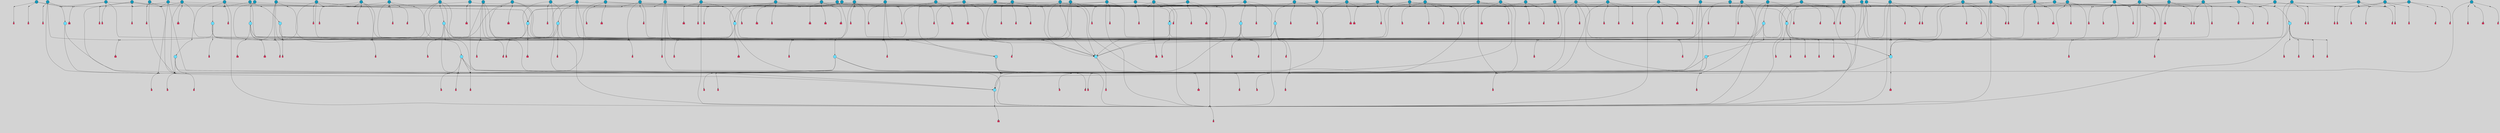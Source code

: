 // File exported with GEGELATI v1.3.1
// On the 2024-04-08 17:21:15
// With the File::TPGGraphDotExporter
digraph{
	graph[pad = "0.212, 0.055" bgcolor = lightgray]
	node[shape=circle style = filled label = ""]
		T3 [fillcolor="#66ddff"]
		T4 [fillcolor="#66ddff"]
		T7 [fillcolor="#66ddff"]
		T9 [fillcolor="#66ddff"]
		T11 [fillcolor="#66ddff"]
		T24 [fillcolor="#66ddff"]
		T27 [fillcolor="#66ddff"]
		T54 [fillcolor="#66ddff"]
		T59 [fillcolor="#66ddff"]
		T82 [fillcolor="#1199bb"]
		T90 [fillcolor="#1199bb"]
		T95 [fillcolor="#66ddff"]
		T96 [fillcolor="#66ddff"]
		T102 [fillcolor="#1199bb"]
		T106 [fillcolor="#1199bb"]
		T111 [fillcolor="#66ddff"]
		T116 [fillcolor="#1199bb"]
		T129 [fillcolor="#66ddff"]
		T131 [fillcolor="#66ddff"]
		T148 [fillcolor="#1199bb"]
		T159 [fillcolor="#1199bb"]
		T160 [fillcolor="#66ddff"]
		T176 [fillcolor="#1199bb"]
		T180 [fillcolor="#1199bb"]
		T184 [fillcolor="#1199bb"]
		T186 [fillcolor="#1199bb"]
		T191 [fillcolor="#1199bb"]
		T194 [fillcolor="#1199bb"]
		T195 [fillcolor="#66ddff"]
		T198 [fillcolor="#1199bb"]
		T201 [fillcolor="#1199bb"]
		T202 [fillcolor="#1199bb"]
		T204 [fillcolor="#1199bb"]
		T210 [fillcolor="#1199bb"]
		T211 [fillcolor="#1199bb"]
		T212 [fillcolor="#66ddff"]
		T213 [fillcolor="#1199bb"]
		T214 [fillcolor="#66ddff"]
		T215 [fillcolor="#1199bb"]
		T217 [fillcolor="#1199bb"]
		T219 [fillcolor="#1199bb"]
		T221 [fillcolor="#1199bb"]
		T224 [fillcolor="#1199bb"]
		T226 [fillcolor="#1199bb"]
		T229 [fillcolor="#1199bb"]
		T231 [fillcolor="#1199bb"]
		T232 [fillcolor="#1199bb"]
		T234 [fillcolor="#1199bb"]
		T239 [fillcolor="#66ddff"]
		T240 [fillcolor="#66ddff"]
		T241 [fillcolor="#1199bb"]
		T242 [fillcolor="#66ddff"]
		T244 [fillcolor="#66ddff"]
		T246 [fillcolor="#1199bb"]
		T247 [fillcolor="#1199bb"]
		T248 [fillcolor="#1199bb"]
		T249 [fillcolor="#1199bb"]
		T250 [fillcolor="#1199bb"]
		T253 [fillcolor="#1199bb"]
		T254 [fillcolor="#1199bb"]
		T256 [fillcolor="#1199bb"]
		T258 [fillcolor="#1199bb"]
		T259 [fillcolor="#1199bb"]
		T260 [fillcolor="#1199bb"]
		T261 [fillcolor="#1199bb"]
		T263 [fillcolor="#1199bb"]
		T264 [fillcolor="#1199bb"]
		T265 [fillcolor="#1199bb"]
		T266 [fillcolor="#1199bb"]
		T267 [fillcolor="#1199bb"]
		T269 [fillcolor="#1199bb"]
		T270 [fillcolor="#1199bb"]
		T272 [fillcolor="#1199bb"]
		T273 [fillcolor="#1199bb"]
		T274 [fillcolor="#1199bb"]
		T275 [fillcolor="#1199bb"]
		T276 [fillcolor="#1199bb"]
		T277 [fillcolor="#1199bb"]
		T278 [fillcolor="#1199bb"]
		T279 [fillcolor="#1199bb"]
		T280 [fillcolor="#1199bb"]
		T281 [fillcolor="#1199bb"]
		T282 [fillcolor="#1199bb"]
		T283 [fillcolor="#1199bb"]
		T284 [fillcolor="#1199bb"]
		T285 [fillcolor="#1199bb"]
		T286 [fillcolor="#1199bb"]
		T287 [fillcolor="#1199bb"]
		T288 [fillcolor="#1199bb"]
		T289 [fillcolor="#1199bb"]
		T290 [fillcolor="#1199bb"]
		T291 [fillcolor="#1199bb"]
		T292 [fillcolor="#1199bb"]
		T293 [fillcolor="#1199bb"]
		T294 [fillcolor="#1199bb"]
		T295 [fillcolor="#1199bb"]
		T296 [fillcolor="#1199bb"]
		T297 [fillcolor="#1199bb"]
		T298 [fillcolor="#1199bb"]
		T299 [fillcolor="#1199bb"]
		T300 [fillcolor="#1199bb"]
		P1249 [fillcolor="#cccccc" shape=point] //6|
		I1249 [shape=box style=invis label="6|1&2|6#1|7&#92;n10|7&2|0#1|5&#92;n9|4&0|1#2|2&#92;n8|6&0|0#1|0&#92;n"]
		P1249 -> I1249[style=invis]
		A1091 [fillcolor="#ff3366" shape=box margin=0.03 width=0 height=0 label="3"]
		T3 -> P1249 -> A1091
		P1250 [fillcolor="#cccccc" shape=point] //3|
		I1250 [shape=box style=invis label="7|6&2|4#0|2&#92;n10|3&2|7#1|4&#92;n11|6&0|4#0|1&#92;n7|1&0|0#2|6&#92;n7|6&0|3#2|6&#92;n4|0&2|6#0|1&#92;n4|4&2|5#0|2&#92;n4|6&0|4#2|7&#92;n10|0&2|3#1|5&#92;n2|6&0|5#0|2&#92;n1|0&2|3#0|7&#92;n1|6&2|0#0|5&#92;n6|2&0|1#0|7&#92;n9|2&0|3#2|7&#92;n5|3&0|6#0|6&#92;n1|7&2|5#2|3&#92;n8|1&2|7#0|6&#92;n1|0&2|5#2|1&#92;n7|1&2|2#2|5&#92;n7|4&2|6#0|3&#92;n"]
		P1250 -> I1250[style=invis]
		A1092 [fillcolor="#ff3366" shape=box margin=0.03 width=0 height=0 label="4"]
		T3 -> P1250 -> A1092
		P1251 [fillcolor="#cccccc" shape=point] //7|
		I1251 [shape=box style=invis label="0|2&2|4#2|6&#92;n5|3&0|6#0|1&#92;n4|7&2|6#0|5&#92;n7|6&0|7#0|5&#92;n10|7&2|2#1|1&#92;n"]
		P1251 -> I1251[style=invis]
		A1093 [fillcolor="#ff3366" shape=box margin=0.03 width=0 height=0 label="4"]
		T4 -> P1251 -> A1093
		P1252 [fillcolor="#cccccc" shape=point] //0|
		I1252 [shape=box style=invis label="2|5&0|1#0|6&#92;n6|1&2|2#2|7&#92;n8|0&0|3#1|4&#92;n4|3&2|5#2|4&#92;n8|1&2|4#0|0&#92;n6|6&0|1#2|6&#92;n11|7&2|4#2|5&#92;n6|2&2|4#0|2&#92;n8|5&2|4#2|4&#92;n2|1&2|1#2|2&#92;n2|7&2|5#2|6&#92;n9|7&0|5#0|4&#92;n1|2&0|5#2|6&#92;n4|2&2|3#2|7&#92;n3|3&2|1#0|2&#92;n"]
		P1252 -> I1252[style=invis]
		A1094 [fillcolor="#ff3366" shape=box margin=0.03 width=0 height=0 label="5"]
		T4 -> P1252 -> A1094
		P1253 [fillcolor="#cccccc" shape=point] //-3|
		I1253 [shape=box style=invis label="1|6&2|7#0|7&#92;n10|2&0|7#1|3&#92;n9|6&2|7#2|2&#92;n5|3&0|7#0|7&#92;n1|6&2|3#0|0&#92;n2|3&2|3#2|2&#92;n5|1&2|6#0|6&#92;n"]
		P1253 -> I1253[style=invis]
		A1095 [fillcolor="#ff3366" shape=box margin=0.03 width=0 height=0 label="7"]
		T7 -> P1253 -> A1095
		P1254 [fillcolor="#cccccc" shape=point] //5|
		I1254 [shape=box style=invis label="0|5&2|3#0|1&#92;n0|6&2|1#2|4&#92;n6|2&2|6#0|7&#92;n7|4&0|3#0|1&#92;n5|4&0|7#1|6&#92;n9|1&0|5#2|2&#92;n6|3&2|3#1|7&#92;n11|7&2|4#1|6&#92;n2|5&0|1#0|0&#92;n4|7&0|0#0|2&#92;n6|2&0|6#0|0&#92;n2|1&2|6#2|4&#92;n10|0&2|0#1|0&#92;n6|6&2|4#0|6&#92;n"]
		P1254 -> I1254[style=invis]
		A1096 [fillcolor="#ff3366" shape=box margin=0.03 width=0 height=0 label="8"]
		T7 -> P1254 -> A1096
		P1255 [fillcolor="#cccccc" shape=point] //-6|
		I1255 [shape=box style=invis label="11|1&0|7#2|0&#92;n10|4&0|1#1|0&#92;n4|3&2|4#2|1&#92;n0|5&2|0#0|0&#92;n6|1&0|0#0|3&#92;n8|2&2|0#0|4&#92;n11|4&2|0#1|6&#92;n7|0&2|6#2|3&#92;n5|3&2|6#2|0&#92;n2|0&2|0#0|4&#92;n"]
		P1255 -> I1255[style=invis]
		A1097 [fillcolor="#ff3366" shape=box margin=0.03 width=0 height=0 label="9"]
		T9 -> P1255 -> A1097
		P1256 [fillcolor="#cccccc" shape=point] //2|
		I1256 [shape=box style=invis label="6|3&2|7#1|4&#92;n8|6&0|0#2|5&#92;n2|1&0|2#0|3&#92;n8|7&0|6#0|4&#92;n2|1&2|0#0|1&#92;n0|0&2|2#2|3&#92;n6|6&0|7#2|1&#92;n6|1&0|7#2|6&#92;n5|4&2|7#0|4&#92;n0|3&0|4#2|0&#92;n11|0&2|0#2|5&#92;n4|5&2|5#2|4&#92;n5|7&0|6#0|4&#92;n9|7&2|5#0|3&#92;n5|4&2|1#0|3&#92;n5|3&0|1#1|7&#92;n0|4&0|3#2|5&#92;n"]
		P1256 -> I1256[style=invis]
		A1098 [fillcolor="#ff3366" shape=box margin=0.03 width=0 height=0 label="10"]
		T9 -> P1256 -> A1098
		P1257 [fillcolor="#cccccc" shape=point] //6|
		I1257 [shape=box style=invis label="3|0&2|7#2|2&#92;n3|2&0|4#2|5&#92;n5|1&0|2#1|0&#92;n8|7&0|1#2|0&#92;n8|5&0|3#0|6&#92;n0|2&0|2#2|3&#92;n1|5&2|5#0|5&#92;n5|6&0|6#0|7&#92;n6|7&0|0#2|6&#92;n1|2&2|3#0|0&#92;n7|7&2|3#0|4&#92;n0|7&2|7#0|6&#92;n1|0&2|2#2|7&#92;n4|4&0|1#0|0&#92;n"]
		P1257 -> I1257[style=invis]
		A1099 [fillcolor="#ff3366" shape=box margin=0.03 width=0 height=0 label="11"]
		T11 -> P1257 -> A1099
		P1258 [fillcolor="#cccccc" shape=point] //-4|
		I1258 [shape=box style=invis label="4|1&0|4#2|6&#92;n1|2&2|2#2|0&#92;n1|2&2|0#0|6&#92;n8|4&2|3#2|5&#92;n5|5&2|1#1|0&#92;n"]
		P1258 -> I1258[style=invis]
		A1100 [fillcolor="#ff3366" shape=box margin=0.03 width=0 height=0 label="12"]
		T11 -> P1258 -> A1100
		P1259 [fillcolor="#cccccc" shape=point] //-3|
		I1259 [shape=box style=invis label="8|1&2|3#0|5&#92;n0|6&0|5#0|5&#92;n3|7&2|1#0|6&#92;n3|5&0|1#0|0&#92;n9|5&2|0#0|4&#92;n3|5&0|2#0|3&#92;n10|6&2|4#1|0&#92;n9|4&2|7#2|6&#92;n1|7&2|5#2|2&#92;n"]
		P1259 -> I1259[style=invis]
		A1101 [fillcolor="#ff3366" shape=box margin=0.03 width=0 height=0 label="5"]
		T4 -> P1259 -> A1101
		P1260 [fillcolor="#cccccc" shape=point] //1|
		I1260 [shape=box style=invis label="5|1&0|6#2|7&#92;n2|4&0|4#2|2&#92;n0|6&0|5#0|4&#92;n10|6&2|5#1|6&#92;n9|3&0|1#1|7&#92;n10|3&2|2#1|0&#92;n5|0&0|0#2|1&#92;n11|3&2|3#1|5&#92;n10|3&0|1#1|0&#92;n2|4&0|1#0|1&#92;n0|2&0|3#2|4&#92;n9|2&2|1#2|5&#92;n11|7&2|6#2|6&#92;n"]
		P1260 -> I1260[style=invis]
		T24 -> P1260 -> T7
		P1261 [fillcolor="#cccccc" shape=point] //5|
		I1261 [shape=box style=invis label="3|0&2|0#0|1&#92;n3|0&0|7#0|1&#92;n5|3&0|2#2|6&#92;n4|4&2|4#2|6&#92;n11|2&0|7#1|6&#92;n2|7&2|2#2|5&#92;n9|3&2|6#2|7&#92;n7|7&0|0#0|4&#92;n6|1&2|4#2|3&#92;n5|4&2|0#1|6&#92;n1|3&0|7#0|4&#92;n"]
		P1261 -> I1261[style=invis]
		A1102 [fillcolor="#ff3366" shape=box margin=0.03 width=0 height=0 label="7"]
		T24 -> P1261 -> A1102
		P1262 [fillcolor="#cccccc" shape=point] //-2|
		I1262 [shape=box style=invis label="4|1&0|4#0|3&#92;n4|2&0|5#2|0&#92;n5|5&2|6#0|5&#92;n1|4&0|1#0|2&#92;n6|3&2|7#1|5&#92;n0|4&2|0#0|3&#92;n8|5&2|5#1|2&#92;n10|7&2|7#1|1&#92;n3|4&0|0#2|1&#92;n3|6&2|5#2|5&#92;n8|3&0|1#0|7&#92;n10|0&2|7#1|3&#92;n4|1&2|4#0|1&#92;n9|3&2|0#0|4&#92;n3|6&2|0#0|4&#92;n1|2&0|6#2|1&#92;n4|0&2|1#2|2&#92;n"]
		P1262 -> I1262[style=invis]
		A1103 [fillcolor="#ff3366" shape=box margin=0.03 width=0 height=0 label="14"]
		T24 -> P1262 -> A1103
		P1263 [fillcolor="#cccccc" shape=point] //2|
		I1263 [shape=box style=invis label="9|1&2|3#0|1&#92;n5|2&2|0#2|4&#92;n3|6&2|5#2|7&#92;n7|0&2|5#0|4&#92;n1|2&0|3#0|5&#92;n7|3&2|7#0|0&#92;n"]
		P1263 -> I1263[style=invis]
		A1104 [fillcolor="#ff3366" shape=box margin=0.03 width=0 height=0 label="2"]
		T27 -> P1263 -> A1104
		P1264 [fillcolor="#cccccc" shape=point] //-6|
		I1264 [shape=box style=invis label="7|5&0|4#0|4&#92;n11|0&2|5#2|1&#92;n"]
		P1264 -> I1264[style=invis]
		A1105 [fillcolor="#ff3366" shape=box margin=0.03 width=0 height=0 label="3"]
		T27 -> P1264 -> A1105
		T27 -> P1250
		T27 -> P1252
		P1265 [fillcolor="#cccccc" shape=point] //0|
		I1265 [shape=box style=invis label="4|0&0|3#2|7&#92;n10|2&0|3#1|7&#92;n3|5&0|2#0|3&#92;n4|5&0|0#2|1&#92;n10|7&2|0#1|2&#92;n5|3&2|3#1|6&#92;n9|5&2|0#0|4&#92;n5|4&2|7#0|2&#92;n10|3&2|7#1|4&#92;n7|2&0|1#2|6&#92;n8|6&0|5#0|5&#92;n8|7&2|3#0|5&#92;n2|6&2|4#0|0&#92;n"]
		P1265 -> I1265[style=invis]
		A1106 [fillcolor="#ff3366" shape=box margin=0.03 width=0 height=0 label="5"]
		T27 -> P1265 -> A1106
		P1266 [fillcolor="#cccccc" shape=point] //8|
		I1266 [shape=box style=invis label="9|0&0|1#2|0&#92;n10|1&2|5#1|4&#92;n8|2&2|6#0|4&#92;n2|4&2|5#2|3&#92;n4|2&2|2#0|2&#92;n7|5&0|2#0|0&#92;n8|2&2|1#1|3&#92;n8|7&0|7#2|1&#92;n1|1&0|0#0|7&#92;n5|6&2|5#1|0&#92;n6|6&2|5#0|0&#92;n11|4&0|3#2|6&#92;n4|2&2|4#0|7&#92;n5|6&0|1#2|0&#92;n11|3&0|2#0|7&#92;n"]
		P1266 -> I1266[style=invis]
		A1107 [fillcolor="#ff3366" shape=box margin=0.03 width=0 height=0 label="6"]
		T54 -> P1266 -> A1107
		T54 -> P1261
		P1267 [fillcolor="#cccccc" shape=point] //-10|
		I1267 [shape=box style=invis label="3|6&0|0#0|4&#92;n4|1&2|4#0|1&#92;n5|1&0|1#0|4&#92;n5|5&2|6#0|5&#92;n6|5&0|6#0|3&#92;n11|1&2|0#0|1&#92;n0|7&2|0#0|3&#92;n1|2&0|6#0|1&#92;n8|0&0|4#2|0&#92;n0|4&0|7#2|7&#92;n7|0&2|7#1|3&#92;n3|1&0|5#2|5&#92;n5|1&0|4#0|3&#92;n2|2&0|2#0|0&#92;n8|3&0|1#0|7&#92;n3|0&0|3#0|5&#92;n7|2&0|5#2|0&#92;n6|3&2|7#1|5&#92;n4|7&2|7#2|1&#92;n"]
		P1267 -> I1267[style=invis]
		A1108 [fillcolor="#ff3366" shape=box margin=0.03 width=0 height=0 label="14"]
		T54 -> P1267 -> A1108
		T54 -> P1254
		P1268 [fillcolor="#cccccc" shape=point] //8|
		I1268 [shape=box style=invis label="9|0&0|1#2|0&#92;n10|1&2|5#1|4&#92;n8|2&2|6#0|4&#92;n4|5&0|3#0|1&#92;n2|4&2|5#2|3&#92;n4|2&2|2#0|2&#92;n7|5&0|2#0|0&#92;n8|2&2|1#1|3&#92;n8|7&0|7#2|1&#92;n1|1&0|0#0|7&#92;n5|6&2|5#1|0&#92;n6|3&2|5#0|0&#92;n11|4&0|3#2|6&#92;n1|2&2|4#0|7&#92;n5|6&0|1#2|0&#92;n11|3&0|2#0|7&#92;n"]
		P1268 -> I1268[style=invis]
		A1109 [fillcolor="#ff3366" shape=box margin=0.03 width=0 height=0 label="6"]
		T59 -> P1268 -> A1109
		T59 -> P1261
		T59 -> P1255
		T59 -> P1261
		P1269 [fillcolor="#cccccc" shape=point] //6|
		I1269 [shape=box style=invis label="7|0&2|5#1|2&#92;n10|6&2|1#1|3&#92;n7|5&0|2#0|7&#92;n10|7&0|1#1|5&#92;n4|6&2|5#0|5&#92;n4|4&0|7#2|7&#92;n"]
		P1269 -> I1269[style=invis]
		A1110 [fillcolor="#ff3366" shape=box margin=0.03 width=0 height=0 label="7"]
		T82 -> P1269 -> A1110
		P1270 [fillcolor="#cccccc" shape=point] //6|
		I1270 [shape=box style=invis label="0|5&2|3#0|1&#92;n0|6&2|1#2|4&#92;n9|1&0|5#2|2&#92;n7|4&0|3#0|1&#92;n5|4&0|7#1|6&#92;n2|5&0|1#0|0&#92;n6|3&2|3#1|7&#92;n11|7&2|4#1|6&#92;n6|2&2|6#0|1&#92;n4|7&0|0#0|2&#92;n6|2&0|6#0|0&#92;n9|1&2|6#2|4&#92;n10|0&2|0#1|0&#92;n6|6&2|4#0|6&#92;n"]
		P1270 -> I1270[style=invis]
		A1111 [fillcolor="#ff3366" shape=box margin=0.03 width=0 height=0 label="8"]
		T82 -> P1270 -> A1111
		T82 -> P1255
		P1271 [fillcolor="#cccccc" shape=point] //-2|
		I1271 [shape=box style=invis label="8|4&2|1#2|5&#92;n4|1&0|7#2|1&#92;n5|7&2|3#2|2&#92;n10|4&2|5#1|7&#92;n10|0&2|6#1|3&#92;n4|5&2|7#0|6&#92;n9|5&2|4#0|4&#92;n2|4&0|5#0|7&#92;n11|1&2|4#2|6&#92;n5|6&0|7#1|2&#92;n2|7&2|7#2|6&#92;n5|2&0|5#1|5&#92;n3|0&0|6#0|2&#92;n4|0&0|4#2|4&#92;n4|4&2|6#0|7&#92;n10|6&2|0#1|4&#92;n9|7&0|3#1|4&#92;n1|4&2|6#0|3&#92;n11|5&2|6#0|3&#92;n0|3&0|5#0|1&#92;n"]
		P1271 -> I1271[style=invis]
		A1112 [fillcolor="#ff3366" shape=box margin=0.03 width=0 height=0 label="13"]
		T90 -> P1271 -> A1112
		P1272 [fillcolor="#cccccc" shape=point] //4|
		I1272 [shape=box style=invis label="7|1&2|6#1|3&#92;n10|1&0|3#1|6&#92;n8|5&2|3#2|1&#92;n11|5&0|0#2|6&#92;n4|1&0|6#0|0&#92;n11|1&0|2#0|3&#92;n2|0&2|1#0|7&#92;n"]
		P1272 -> I1272[style=invis]
		A1113 [fillcolor="#ff3366" shape=box margin=0.03 width=0 height=0 label="2"]
		T90 -> P1272 -> A1113
		P1273 [fillcolor="#cccccc" shape=point] //7|
		I1273 [shape=box style=invis label="10|3&0|1#1|4&#92;n4|6&0|0#0|2&#92;n4|5&0|6#0|0&#92;n4|3&0|6#2|1&#92;n7|0&0|3#1|2&#92;n4|7&0|6#0|5&#92;n7|6&0|7#0|6&#92;n6|6&0|0#0|3&#92;n11|1&0|4#2|5&#92;n10|2&0|3#1|2&#92;n"]
		P1273 -> I1273[style=invis]
		A1114 [fillcolor="#ff3366" shape=box margin=0.03 width=0 height=0 label="4"]
		T90 -> P1273 -> A1114
		T90 -> P1259
		P1274 [fillcolor="#cccccc" shape=point] //-7|
		I1274 [shape=box style=invis label="3|0&2|0#0|1&#92;n1|1&0|2#0|4&#92;n11|2&0|7#1|6&#92;n9|7&0|0#0|4&#92;n3|0&0|7#0|1&#92;n9|3&2|6#2|7&#92;n5|3&0|2#2|6&#92;n6|1&2|4#2|3&#92;n5|4&2|0#1|6&#92;n1|3&0|7#0|7&#92;n"]
		P1274 -> I1274[style=invis]
		A1115 [fillcolor="#ff3366" shape=box margin=0.03 width=0 height=0 label="7"]
		T90 -> P1274 -> A1115
		P1275 [fillcolor="#cccccc" shape=point] //4|
		I1275 [shape=box style=invis label="4|3&0|6#0|3&#92;n5|7&2|3#2|2&#92;n5|6&0|7#1|2&#92;n1|4&2|6#0|3&#92;n8|4&2|1#2|5&#92;n9|5&2|4#1|4&#92;n2|4&0|5#0|7&#92;n10|0&0|6#1|3&#92;n3|0&0|6#0|2&#92;n2|7&2|7#2|6&#92;n5|2&0|5#1|5&#92;n10|4&2|5#1|7&#92;n4|0&0|4#2|4&#92;n11|1&0|4#2|6&#92;n10|6&2|0#1|4&#92;n9|7&0|3#1|4&#92;n4|5&2|7#0|6&#92;n11|5&2|6#2|3&#92;n0|3&0|5#0|1&#92;n"]
		P1275 -> I1275[style=invis]
		A1116 [fillcolor="#ff3366" shape=box margin=0.03 width=0 height=0 label="13"]
		T95 -> P1275 -> A1116
		P1276 [fillcolor="#cccccc" shape=point] //8|
		I1276 [shape=box style=invis label="9|7&0|5#2|5&#92;n3|3&2|3#0|2&#92;n9|5&2|2#1|0&#92;n2|3&0|6#0|3&#92;n4|4&2|5#2|7&#92;n11|3&2|0#1|5&#92;n6|6&2|1#2|2&#92;n4|6&0|1#2|2&#92;n2|5&2|7#2|2&#92;n7|7&2|2#2|3&#92;n6|5&0|3#2|6&#92;n6|7&0|6#0|2&#92;n"]
		P1276 -> I1276[style=invis]
		A1117 [fillcolor="#ff3366" shape=box margin=0.03 width=0 height=0 label="14"]
		T95 -> P1276 -> A1117
		P1277 [fillcolor="#cccccc" shape=point] //2|
		I1277 [shape=box style=invis label="4|1&0|4#2|6&#92;n5|5&2|1#1|0&#92;n1|0&2|0#0|6&#92;n8|4&2|3#2|5&#92;n"]
		P1277 -> I1277[style=invis]
		T95 -> P1277 -> T11
		P1278 [fillcolor="#cccccc" shape=point] //-9|
		I1278 [shape=box style=invis label="2|0&2|0#2|1&#92;n4|4&2|4#2|6&#92;n9|1&0|3#1|7&#92;n5|3&0|2#2|6&#92;n2|7&2|2#2|5&#92;n5|4&2|0#1|6&#92;n3|0&0|7#0|1&#92;n1|3&0|7#0|4&#92;n11|6&2|2#0|7&#92;n7|7&0|0#0|4&#92;n11|0&0|7#1|6&#92;n9|3&2|6#2|7&#92;n"]
		P1278 -> I1278[style=invis]
		A1118 [fillcolor="#ff3366" shape=box margin=0.03 width=0 height=0 label="7"]
		T95 -> P1278 -> A1118
		P1279 [fillcolor="#cccccc" shape=point] //-8|
		I1279 [shape=box style=invis label="7|5&0|4#2|4&#92;n"]
		P1279 -> I1279[style=invis]
		A1119 [fillcolor="#ff3366" shape=box margin=0.03 width=0 height=0 label="3"]
		T95 -> P1279 -> A1119
		T96 -> P1270
		P1280 [fillcolor="#cccccc" shape=point] //5|
		I1280 [shape=box style=invis label="10|4&0|1#1|0&#92;n4|3&2|4#2|1&#92;n2|0&2|0#0|4&#92;n6|1&0|0#0|3&#92;n8|2&2|0#0|4&#92;n0|0&0|0#0|0&#92;n11|4&2|0#1|6&#92;n7|0&2|6#2|3&#92;n5|3&2|6#2|0&#92;n0|0&2|0#0|0&#92;n"]
		P1280 -> I1280[style=invis]
		A1120 [fillcolor="#ff3366" shape=box margin=0.03 width=0 height=0 label="9"]
		T96 -> P1280 -> A1120
		T96 -> P1249
		P1281 [fillcolor="#cccccc" shape=point] //1|
		I1281 [shape=box style=invis label="5|4&0|7#1|6&#92;n0|6&2|1#2|4&#92;n7|4&0|3#0|1&#92;n0|5&2|3#0|1&#92;n9|1&0|5#2|2&#92;n6|3&2|3#1|7&#92;n11|7&2|4#1|6&#92;n2|5&0|1#0|0&#92;n7|5&2|3#1|1&#92;n4|7&0|0#0|2&#92;n6|2&0|6#0|0&#92;n2|1&2|6#2|4&#92;n10|0&2|7#1|0&#92;n6|6&2|4#0|6&#92;n"]
		P1281 -> I1281[style=invis]
		A1121 [fillcolor="#ff3366" shape=box margin=0.03 width=0 height=0 label="8"]
		T96 -> P1281 -> A1121
		T96 -> P1259
		P1282 [fillcolor="#cccccc" shape=point] //7|
		I1282 [shape=box style=invis label="3|3&2|7#0|4&#92;n4|3&2|6#0|3&#92;n8|4&0|6#1|2&#92;n5|6&2|3#0|4&#92;n0|7&2|1#0|5&#92;n8|7&2|2#2|5&#92;n9|1&0|0#1|0&#92;n10|1&2|1#1|4&#92;n10|5&0|6#1|7&#92;n5|2&2|3#0|4&#92;n2|0&2|6#2|7&#92;n1|7&0|1#0|7&#92;n"]
		P1282 -> I1282[style=invis]
		A1122 [fillcolor="#ff3366" shape=box margin=0.03 width=0 height=0 label="2"]
		T102 -> P1282 -> A1122
		T102 -> P1279
		P1283 [fillcolor="#cccccc" shape=point] //8|
		I1283 [shape=box style=invis label="7|0&0|2#1|4&#92;n8|1&2|3#0|5&#92;n0|6&0|5#0|5&#92;n3|7&2|1#0|6&#92;n9|4&2|7#1|6&#92;n1|7&2|5#2|2&#92;n8|5&2|0#0|3&#92;n0|2&0|2#0|0&#92;n3|5&0|2#0|3&#92;n"]
		P1283 -> I1283[style=invis]
		A1123 [fillcolor="#ff3366" shape=box margin=0.03 width=0 height=0 label="5"]
		T102 -> P1283 -> A1123
		P1284 [fillcolor="#cccccc" shape=point] //-2|
		I1284 [shape=box style=invis label="11|7&2|0#1|7&#92;n4|3&0|1#2|5&#92;n0|4&2|4#2|7&#92;n1|6&0|0#0|4&#92;n4|0&0|0#0|5&#92;n0|6&2|3#2|0&#92;n9|6&2|5#1|3&#92;n0|7&2|1#2|5&#92;n4|4&0|5#0|1&#92;n10|4&0|0#1|0&#92;n"]
		P1284 -> I1284[style=invis]
		A1124 [fillcolor="#ff3366" shape=box margin=0.03 width=0 height=0 label="12"]
		T106 -> P1284 -> A1124
		P1285 [fillcolor="#cccccc" shape=point] //-1|
		I1285 [shape=box style=invis label="1|7&2|1#0|6&#92;n8|1&2|3#0|5&#92;n10|6&2|7#1|0&#92;n1|7&2|5#0|2&#92;n0|3&0|3#2|2&#92;n3|5&0|1#0|0&#92;n3|5&0|2#0|3&#92;n1|5&2|0#0|4&#92;n5|7&2|2#2|5&#92;n4|0&2|3#0|3&#92;n"]
		P1285 -> I1285[style=invis]
		T106 -> P1285 -> T3
		T106 -> P1250
		P1286 [fillcolor="#cccccc" shape=point] //-9|
		I1286 [shape=box style=invis label="10|2&0|7#1|3&#92;n1|0&2|1#0|1&#92;n5|1&2|7#0|7&#92;n0|6&2|7#2|2&#92;n10|3&2|7#1|2&#92;n2|3&2|3#2|2&#92;n"]
		P1286 -> I1286[style=invis]
		A1125 [fillcolor="#ff3366" shape=box margin=0.03 width=0 height=0 label="7"]
		T106 -> P1286 -> A1125
		P1287 [fillcolor="#cccccc" shape=point] //-5|
		I1287 [shape=box style=invis label="0|0&2|3#0|2&#92;n10|5&0|6#1|3&#92;n7|3&0|6#2|3&#92;n3|4&0|6#0|6&#92;n10|5&0|2#1|1&#92;n5|0&0|1#0|3&#92;n6|6&2|5#1|5&#92;n7|4&0|2#1|7&#92;n5|7&0|1#2|5&#92;n1|5&0|0#0|3&#92;n7|5&2|1#2|6&#92;n9|0&0|2#0|0&#92;n4|0&2|4#0|0&#92;n4|6&0|0#2|3&#92;n3|1&0|6#2|5&#92;n7|7&2|1#2|3&#92;n9|4&2|2#0|6&#92;n"]
		P1287 -> I1287[style=invis]
		T111 -> P1287 -> T9
		P1288 [fillcolor="#cccccc" shape=point] //7|
		I1288 [shape=box style=invis label="7|4&2|1#2|0&#92;n4|1&2|4#2|3&#92;n5|0&2|0#2|2&#92;n6|1&2|4#2|6&#92;n"]
		P1288 -> I1288[style=invis]
		A1126 [fillcolor="#ff3366" shape=box margin=0.03 width=0 height=0 label="9"]
		T111 -> P1288 -> A1126
		P1289 [fillcolor="#cccccc" shape=point] //2|
		I1289 [shape=box style=invis label="3|0&2|0#0|1&#92;n11|2&0|7#1|6&#92;n8|7&2|4#0|5&#92;n5|3&0|2#2|6&#92;n4|4&2|4#2|6&#92;n3|0&0|7#0|1&#92;n2|7&2|2#2|5&#92;n9|3&2|6#2|7&#92;n7|7&0|0#0|4&#92;n6|1&2|4#1|3&#92;n5|4&2|0#1|6&#92;n1|3&0|7#0|4&#92;n"]
		P1289 -> I1289[style=invis]
		A1127 [fillcolor="#ff3366" shape=box margin=0.03 width=0 height=0 label="7"]
		T111 -> P1289 -> A1127
		T111 -> P1255
		P1290 [fillcolor="#cccccc" shape=point] //-4|
		I1290 [shape=box style=invis label="9|7&0|0#2|0&#92;n6|6&0|5#2|0&#92;n7|3&0|0#0|4&#92;n3|5&0|3#0|3&#92;n9|1&0|1#1|1&#92;n11|5&2|7#1|5&#92;n1|5&2|5#0|2&#92;n6|0&0|6#2|5&#92;n0|3&2|4#2|5&#92;n1|6&2|5#2|2&#92;n9|5&2|1#2|2&#92;n"]
		P1290 -> I1290[style=invis]
		T116 -> P1290 -> T9
		P1291 [fillcolor="#cccccc" shape=point] //4|
		I1291 [shape=box style=invis label="9|2&0|6#2|1&#92;n11|5&0|1#2|0&#92;n2|4&0|4#2|1&#92;n5|0&2|4#0|2&#92;n"]
		P1291 -> I1291[style=invis]
		A1128 [fillcolor="#ff3366" shape=box margin=0.03 width=0 height=0 label="3"]
		T116 -> P1291 -> A1128
		P1292 [fillcolor="#cccccc" shape=point] //-2|
		I1292 [shape=box style=invis label="5|2&2|0#2|4&#92;n9|1&2|3#0|1&#92;n3|6&2|5#2|7&#92;n7|0&2|1#0|4&#92;n1|2&0|3#0|5&#92;n7|3&2|7#0|0&#92;n"]
		P1292 -> I1292[style=invis]
		A1129 [fillcolor="#ff3366" shape=box margin=0.03 width=0 height=0 label="2"]
		T116 -> P1292 -> A1129
		T116 -> P1250
		T116 -> P1265
		T129 -> P1266
		T129 -> P1261
		P1293 [fillcolor="#cccccc" shape=point] //10|
		I1293 [shape=box style=invis label="4|5&2|7#2|1&#92;n1|7&2|3#0|6&#92;n3|5&2|2#0|3&#92;n10|3&0|7#1|4&#92;n7|1&0|4#2|6&#92;n10|2&0|3#1|7&#92;n9|5&2|0#0|4&#92;n4|0&0|3#2|7&#92;n11|4&2|6#1|2&#92;n5|4&2|7#0|2&#92;n2|6&2|4#0|0&#92;n6|5&0|7#2|1&#92;n5|3&2|3#1|6&#92;n10|7&2|0#1|2&#92;n"]
		P1293 -> I1293[style=invis]
		A1130 [fillcolor="#ff3366" shape=box margin=0.03 width=0 height=0 label="5"]
		T129 -> P1293 -> A1130
		P1294 [fillcolor="#cccccc" shape=point] //5|
		I1294 [shape=box style=invis label="9|4&2|3#1|3&#92;n0|4&2|4#0|5&#92;n6|1&2|6#2|5&#92;n4|0&0|5#2|0&#92;n"]
		P1294 -> I1294[style=invis]
		A1131 [fillcolor="#ff3366" shape=box margin=0.03 width=0 height=0 label="7"]
		T129 -> P1294 -> A1131
		P1295 [fillcolor="#cccccc" shape=point] //6|
		I1295 [shape=box style=invis label="9|4&2|7#0|6&#92;n8|4&0|1#1|0&#92;n1|3&0|0#2|1&#92;n2|4&0|6#2|2&#92;n5|1&2|5#0|7&#92;n3|0&0|3#2|6&#92;n2|2&2|6#0|2&#92;n8|4&0|4#2|2&#92;n5|1&2|4#0|3&#92;n9|4&0|6#0|6&#92;n5|0&2|2#1|5&#92;n11|7&0|0#1|1&#92;n0|4&0|3#0|3&#92;n7|7&2|4#2|5&#92;n1|5&0|1#2|1&#92;n"]
		P1295 -> I1295[style=invis]
		A1132 [fillcolor="#ff3366" shape=box margin=0.03 width=0 height=0 label="1"]
		T129 -> P1295 -> A1132
		P1296 [fillcolor="#cccccc" shape=point] //6|
		I1296 [shape=box style=invis label="10|4&2|6#1|2&#92;n8|4&0|1#1|0&#92;n0|4&2|6#0|0&#92;n8|4&2|5#2|1&#92;n7|5&2|5#1|0&#92;n3|6&0|6#2|2&#92;n1|7&0|7#0|5&#92;n2|0&0|7#2|4&#92;n2|6&2|2#0|0&#92;n0|7&2|7#0|7&#92;n11|6&0|4#2|2&#92;n5|5&0|0#0|1&#92;n10|1&0|0#1|0&#92;n7|3&0|1#2|5&#92;n9|2&2|7#1|5&#92;n9|4&2|6#2|7&#92;n1|6&2|4#2|2&#92;n3|3&2|2#0|7&#92;n1|6&2|0#0|0&#92;n6|4&2|6#1|0&#92;n"]
		P1296 -> I1296[style=invis]
		A1133 [fillcolor="#ff3366" shape=box margin=0.03 width=0 height=0 label="1"]
		T131 -> P1296 -> A1133
		P1297 [fillcolor="#cccccc" shape=point] //9|
		I1297 [shape=box style=invis label="11|0&2|0#1|1&#92;n3|6&0|6#0|0&#92;n1|4&0|0#2|4&#92;n7|5&2|2#1|3&#92;n11|7&2|6#1|7&#92;n5|2&0|6#1|5&#92;n9|5&0|6#0|3&#92;n2|2&2|7#0|5&#92;n9|3&2|2#2|0&#92;n11|0&2|7#0|1&#92;n1|1&2|0#0|1&#92;n6|6&0|6#1|2&#92;n9|7&0|1#0|3&#92;n2|0&2|4#2|5&#92;n2|4&2|2#0|0&#92;n6|1&2|1#1|7&#92;n10|7&2|5#1|6&#92;n11|5&2|7#2|4&#92;n"]
		P1297 -> I1297[style=invis]
		A1134 [fillcolor="#ff3366" shape=box margin=0.03 width=0 height=0 label="1"]
		T131 -> P1297 -> A1134
		T131 -> P1264
		P1298 [fillcolor="#cccccc" shape=point] //5|
		I1298 [shape=box style=invis label="3|0&0|0#0|1&#92;n5|6&0|4#0|3&#92;n4|4&2|4#2|6&#92;n11|2&0|7#1|6&#92;n2|7&2|2#2|5&#92;n9|3&2|6#2|7&#92;n7|7&0|0#0|4&#92;n6|1&2|4#2|3&#92;n5|4&2|0#1|6&#92;n5|3&0|2#2|6&#92;n1|3&0|7#0|4&#92;n"]
		P1298 -> I1298[style=invis]
		A1135 [fillcolor="#ff3366" shape=box margin=0.03 width=0 height=0 label="7"]
		T131 -> P1298 -> A1135
		T131 -> P1294
		P1299 [fillcolor="#cccccc" shape=point] //-1|
		I1299 [shape=box style=invis label="11|7&2|0#1|7&#92;n1|5&2|4#2|4&#92;n4|3&0|1#0|5&#92;n1|6&0|0#0|4&#92;n8|6&2|4#0|0&#92;n4|0&0|0#0|5&#92;n10|4&2|0#1|0&#92;n9|6&2|5#1|3&#92;n0|7&2|1#0|5&#92;n0|6&2|3#2|0&#92;n4|4&0|5#0|1&#92;n"]
		P1299 -> I1299[style=invis]
		A1136 [fillcolor="#ff3366" shape=box margin=0.03 width=0 height=0 label="12"]
		T148 -> P1299 -> A1136
		P1300 [fillcolor="#cccccc" shape=point] //1|
		I1300 [shape=box style=invis label="2|2&2|3#0|2&#92;n2|2&0|5#2|5&#92;n8|4&0|1#1|0&#92;n9|7&0|6#0|3&#92;n5|1&2|2#0|7&#92;n10|7&0|7#1|3&#92;n7|7&2|4#2|5&#92;n5|5&0|2#2|1&#92;n2|6&2|2#0|0&#92;n9|3&2|2#2|0&#92;n0|6&0|6#2|2&#92;n7|7&0|1#2|3&#92;n3|6&0|1#0|5&#92;n1|5&0|1#2|7&#92;n"]
		P1300 -> I1300[style=invis]
		A1137 [fillcolor="#ff3366" shape=box margin=0.03 width=0 height=0 label="1"]
		T148 -> P1300 -> A1137
		P1301 [fillcolor="#cccccc" shape=point] //-9|
		I1301 [shape=box style=invis label="4|7&2|6#0|5&#92;n11|3&0|2#2|6&#92;n10|2&2|4#1|6&#92;n3|0&2|6#2|7&#92;n4|3&0|5#0|7&#92;n2|3&0|7#0|7&#92;n10|6&0|7#1|5&#92;n10|1&2|2#1|1&#92;n1|7&0|3#2|6&#92;n"]
		P1301 -> I1301[style=invis]
		A1138 [fillcolor="#ff3366" shape=box margin=0.03 width=0 height=0 label="4"]
		T148 -> P1301 -> A1138
		P1302 [fillcolor="#cccccc" shape=point] //7|
		I1302 [shape=box style=invis label="7|2&0|4#1|3&#92;n7|7&0|0#0|4&#92;n4|4&2|4#2|6&#92;n2|3&2|2#2|5&#92;n8|0&0|2#2|1&#92;n9|3&2|6#2|7&#92;n6|4&2|4#2|3&#92;n3|3&2|0#0|1&#92;n6|4&2|0#1|6&#92;n5|3&0|7#0|4&#92;n"]
		P1302 -> I1302[style=invis]
		A1139 [fillcolor="#ff3366" shape=box margin=0.03 width=0 height=0 label="7"]
		T148 -> P1302 -> A1139
		P1303 [fillcolor="#cccccc" shape=point] //-6|
		I1303 [shape=box style=invis label="9|0&2|0#0|1&#92;n3|2&0|2#0|3&#92;n5|4&0|5#1|7&#92;n2|1&0|4#0|3&#92;n9|2&2|0#2|4&#92;n7|6&0|4#0|2&#92;n2|3&0|6#2|6&#92;n1|2&0|3#2|0&#92;n"]
		P1303 -> I1303[style=invis]
		T148 -> P1303 -> T54
		P1304 [fillcolor="#cccccc" shape=point] //7|
		I1304 [shape=box style=invis label="7|0&2|1#2|0&#92;n9|7&2|1#1|7&#92;n8|2&0|1#1|0&#92;n6|6&0|2#1|1&#92;n2|2&0|5#0|0&#92;n5|7&0|0#2|1&#92;n5|1&2|5#1|5&#92;n4|7&2|4#2|3&#92;n10|5&2|2#1|5&#92;n1|3&2|2#2|0&#92;n10|2&2|6#1|5&#92;n"]
		P1304 -> I1304[style=invis]
		A1140 [fillcolor="#ff3366" shape=box margin=0.03 width=0 height=0 label="1"]
		T159 -> P1304 -> A1140
		P1305 [fillcolor="#cccccc" shape=point] //7|
		I1305 [shape=box style=invis label="7|4&2|7#0|4&#92;n4|6&0|1#2|5&#92;n2|1&2|3#0|0&#92;n4|3&2|0#0|1&#92;n0|0&2|7#2|7&#92;n7|7&0|5#2|3&#92;n5|0&2|1#2|2&#92;n10|0&0|4#1|2&#92;n4|4&0|7#0|0&#92;n6|7&0|2#0|1&#92;n1|4&2|5#0|4&#92;n"]
		P1305 -> I1305[style=invis]
		A1141 [fillcolor="#ff3366" shape=box margin=0.03 width=0 height=0 label="0"]
		T159 -> P1305 -> A1141
		P1306 [fillcolor="#cccccc" shape=point] //5|
		I1306 [shape=box style=invis label="0|5&2|3#0|1&#92;n0|6&2|1#2|4&#92;n6|2&2|6#0|7&#92;n9|0&2|7#1|1&#92;n7|4&0|3#0|1&#92;n11|7&2|4#1|6&#92;n9|1&0|5#2|2&#92;n5|4&0|7#1|6&#92;n2|5&0|1#0|0&#92;n4|7&0|0#0|2&#92;n6|2&0|6#0|0&#92;n2|1&2|6#2|4&#92;n10|0&0|0#1|0&#92;n6|6&2|4#0|6&#92;n"]
		P1306 -> I1306[style=invis]
		T159 -> P1306 -> T129
		T160 -> P1275
		T160 -> P1278
		P1307 [fillcolor="#cccccc" shape=point] //5|
		I1307 [shape=box style=invis label="6|0&2|7#2|7&#92;n3|6&2|6#2|6&#92;n6|3&0|5#1|2&#92;n"]
		P1307 -> I1307[style=invis]
		A1142 [fillcolor="#ff3366" shape=box margin=0.03 width=0 height=0 label="3"]
		T160 -> P1307 -> A1142
		T160 -> P1284
		T160 -> P1261
		P1308 [fillcolor="#cccccc" shape=point] //3|
		I1308 [shape=box style=invis label="4|7&0|7#2|7&#92;n11|5&2|6#0|2&#92;n5|5&2|6#2|0&#92;n3|2&0|6#0|3&#92;n10|2&2|5#1|5&#92;n9|4&2|3#1|5&#92;n2|5&2|7#2|4&#92;n11|3&2|5#1|0&#92;n7|0&0|7#2|1&#92;n1|2&0|5#0|1&#92;n"]
		P1308 -> I1308[style=invis]
		A1143 [fillcolor="#ff3366" shape=box margin=0.03 width=0 height=0 label="5"]
		T176 -> P1308 -> A1143
		P1309 [fillcolor="#cccccc" shape=point] //2|
		I1309 [shape=box style=invis label="7|1&0|6#0|1&#92;n5|2&2|5#1|6&#92;n10|1&2|1#1|1&#92;n4|7&0|4#2|2&#92;n11|7&0|4#2|7&#92;n5|0&0|5#1|7&#92;n8|2&0|5#2|4&#92;n10|0&2|6#1|6&#92;n5|1&0|1#2|3&#92;n1|6&2|0#0|1&#92;n9|6&2|2#1|4&#92;n3|4&2|3#0|0&#92;n10|1&0|1#1|0&#92;n2|2&0|1#2|1&#92;n3|1&2|7#0|3&#92;n"]
		P1309 -> I1309[style=invis]
		A1144 [fillcolor="#ff3366" shape=box margin=0.03 width=0 height=0 label="10"]
		T176 -> P1309 -> A1144
		T176 -> P1285
		P1310 [fillcolor="#cccccc" shape=point] //-3|
		I1310 [shape=box style=invis label="6|3&2|4#1|4&#92;n5|3&0|1#1|7&#92;n2|1&0|2#2|3&#92;n8|7&0|6#0|4&#92;n2|1&2|0#0|1&#92;n0|0&2|2#2|3&#92;n6|1&0|7#2|6&#92;n5|7&0|2#0|4&#92;n0|3&0|4#2|0&#92;n11|0&2|0#2|5&#92;n6|0&2|0#1|4&#92;n8|6&0|2#2|5&#92;n5|4&2|1#0|3&#92;n9|7&2|5#0|3&#92;n5|4&2|7#0|4&#92;n"]
		P1310 -> I1310[style=invis]
		A1145 [fillcolor="#ff3366" shape=box margin=0.03 width=0 height=0 label="10"]
		T176 -> P1310 -> A1145
		P1311 [fillcolor="#cccccc" shape=point] //4|
		I1311 [shape=box style=invis label="7|1&0|6#0|1&#92;n5|2&2|5#1|6&#92;n10|1&2|1#1|1&#92;n9|6&2|2#1|4&#92;n4|7&0|4#2|2&#92;n9|6&0|4#1|1&#92;n10|0&2|6#1|6&#92;n5|1&0|1#2|3&#92;n1|6&2|0#0|1&#92;n8|2&0|5#2|4&#92;n3|4&2|3#0|0&#92;n10|1&0|5#1|0&#92;n2|2&0|1#2|1&#92;n3|1&2|7#0|3&#92;n"]
		P1311 -> I1311[style=invis]
		A1146 [fillcolor="#ff3366" shape=box margin=0.03 width=0 height=0 label="10"]
		T176 -> P1311 -> A1146
		T180 -> P1297
		T180 -> P1264
		T180 -> P1294
		P1312 [fillcolor="#cccccc" shape=point] //10|
		I1312 [shape=box style=invis label="9|6&0|1#2|4&#92;n8|6&2|5#2|3&#92;n2|6&2|7#2|1&#92;n7|4&2|5#2|0&#92;n2|4&2|4#0|1&#92;n10|5&0|2#1|6&#92;n8|0&2|7#1|1&#92;n"]
		P1312 -> I1312[style=invis]
		T180 -> P1312 -> T24
		P1313 [fillcolor="#cccccc" shape=point] //-9|
		I1313 [shape=box style=invis label="6|0&2|0#0|0&#92;n5|1&0|2#0|4&#92;n10|3&2|0#1|3&#92;n9|4&0|7#2|7&#92;n10|6&2|4#1|0&#92;n3|6&2|0#0|5&#92;n"]
		P1313 -> I1313[style=invis]
		A1147 [fillcolor="#ff3366" shape=box margin=0.03 width=0 height=0 label="5"]
		T180 -> P1313 -> A1147
		P1314 [fillcolor="#cccccc" shape=point] //-5|
		I1314 [shape=box style=invis label="10|6&2|5#1|6&#92;n9|3&0|1#1|7&#92;n2|4&0|1#0|1&#92;n11|3&0|7#1|6&#92;n5|1&0|6#2|7&#92;n8|0&0|0#0|1&#92;n0|6&0|7#0|4&#92;n6|7&2|6#2|6&#92;n11|0&2|3#0|5&#92;n"]
		P1314 -> I1314[style=invis]
		T184 -> P1314 -> T7
		P1315 [fillcolor="#cccccc" shape=point] //-9|
		I1315 [shape=box style=invis label="10|3&0|5#1|7&#92;n9|0&2|4#1|3&#92;n"]
		P1315 -> I1315[style=invis]
		A1148 [fillcolor="#ff3366" shape=box margin=0.03 width=0 height=0 label="3"]
		T184 -> P1315 -> A1148
		P1316 [fillcolor="#cccccc" shape=point] //-6|
		I1316 [shape=box style=invis label="3|5&0|0#0|2&#92;n6|6&2|1#2|6&#92;n4|6&0|1#2|5&#92;n7|1&0|6#1|3&#92;n11|1&2|4#0|5&#92;n1|2&0|1#2|3&#92;n4|3&0|5#2|4&#92;n4|0&0|5#2|0&#92;n8|5&2|4#2|4&#92;n2|4&0|1#0|6&#92;n5|1&2|4#0|0&#92;n3|3&2|1#0|2&#92;n9|7&0|5#0|4&#92;n2|2&0|6#2|0&#92;n7|1&2|2#2|2&#92;n"]
		P1316 -> I1316[style=invis]
		A1149 [fillcolor="#ff3366" shape=box margin=0.03 width=0 height=0 label="5"]
		T184 -> P1316 -> A1149
		P1317 [fillcolor="#cccccc" shape=point] //3|
		I1317 [shape=box style=invis label="7|2&0|2#2|4&#92;n0|4&0|6#2|7&#92;n9|0&0|1#2|2&#92;n8|6&0|0#1|0&#92;n"]
		P1317 -> I1317[style=invis]
		A1150 [fillcolor="#ff3366" shape=box margin=0.03 width=0 height=0 label="3"]
		T184 -> P1317 -> A1150
		T184 -> P1308
		T186 -> P1252
		P1318 [fillcolor="#cccccc" shape=point] //3|
		I1318 [shape=box style=invis label="8|2&2|7#1|7&#92;n10|7&0|7#1|6&#92;n0|3&0|0#2|3&#92;n9|7&2|6#0|3&#92;n4|4&2|1#0|1&#92;n5|6&2|0#1|4&#92;n4|5&0|1#0|2&#92;n0|0&2|0#0|5&#92;n6|1&0|7#0|6&#92;n"]
		P1318 -> I1318[style=invis]
		A1151 [fillcolor="#ff3366" shape=box margin=0.03 width=0 height=0 label="0"]
		T186 -> P1318 -> A1151
		T186 -> P1290
		T191 -> P1270
		P1319 [fillcolor="#cccccc" shape=point] //-7|
		I1319 [shape=box style=invis label="11|4&2|0#1|6&#92;n0|2&2|1#2|1&#92;n4|3&2|7#2|1&#92;n5|2&0|7#1|5&#92;n11|1&0|7#2|0&#92;n0|5&2|6#0|0&#92;n7|0&2|6#2|3&#92;n5|3&2|6#1|0&#92;n4|6&0|7#0|4&#92;n2|0&0|0#0|4&#92;n"]
		P1319 -> I1319[style=invis]
		A1152 [fillcolor="#ff3366" shape=box margin=0.03 width=0 height=0 label="9"]
		T191 -> P1319 -> A1152
		T191 -> P1300
		T191 -> P1287
		P1320 [fillcolor="#cccccc" shape=point] //5|
		I1320 [shape=box style=invis label="1|6&2|7#0|7&#92;n9|2&2|7#2|2&#92;n10|2&0|7#1|3&#92;n5|3&0|7#0|7&#92;n7|0&2|7#2|2&#92;n1|6&2|3#0|0&#92;n2|3&2|3#2|2&#92;n"]
		P1320 -> I1320[style=invis]
		A1153 [fillcolor="#ff3366" shape=box margin=0.03 width=0 height=0 label="7"]
		T191 -> P1320 -> A1153
		P1321 [fillcolor="#cccccc" shape=point] //-2|
		I1321 [shape=box style=invis label="1|0&0|3#0|3&#92;n2|7&0|4#0|4&#92;n11|6&2|1#1|4&#92;n6|1&2|5#0|0&#92;n2|0&2|0#0|6&#92;n1|3&2|1#0|4&#92;n"]
		P1321 -> I1321[style=invis]
		A1154 [fillcolor="#ff3366" shape=box margin=0.03 width=0 height=0 label="2"]
		T194 -> P1321 -> A1154
		P1322 [fillcolor="#cccccc" shape=point] //3|
		I1322 [shape=box style=invis label="5|4&2|7#0|4&#92;n0|4&0|3#2|5&#92;n8|6&0|0#2|5&#92;n2|1&0|2#0|3&#92;n9|7&0|6#0|4&#92;n0|0&2|2#2|3&#92;n6|6&0|7#2|1&#92;n6|1&0|7#2|6&#92;n0|3&0|4#2|0&#92;n11|0&2|0#2|5&#92;n4|5&2|5#2|4&#92;n5|3&0|1#1|7&#92;n9|7&2|2#0|3&#92;n5|4&2|1#0|3&#92;n5|0&0|6#0|4&#92;n0|0&0|1#2|0&#92;n"]
		P1322 -> I1322[style=invis]
		A1155 [fillcolor="#ff3366" shape=box margin=0.03 width=0 height=0 label="10"]
		T194 -> P1322 -> A1155
		T194 -> P1285
		P1323 [fillcolor="#cccccc" shape=point] //10|
		I1323 [shape=box style=invis label="6|1&2|4#2|3&#92;n3|0&0|7#0|1&#92;n5|3&0|2#2|6&#92;n4|4&0|4#2|6&#92;n5|4&2|0#1|6&#92;n10|5&0|6#1|5&#92;n2|5&2|1#2|2&#92;n1|3&0|7#0|4&#92;n3|0&2|0#0|1&#92;n11|2&0|5#1|6&#92;n9|3&2|6#2|7&#92;n7|7&0|0#0|4&#92;n"]
		P1323 -> I1323[style=invis]
		A1156 [fillcolor="#ff3366" shape=box margin=0.03 width=0 height=0 label="7"]
		T194 -> P1323 -> A1156
		P1324 [fillcolor="#cccccc" shape=point] //5|
		I1324 [shape=box style=invis label="3|0&2|0#2|1&#92;n3|0&0|7#0|1&#92;n5|3&0|2#2|6&#92;n4|4&2|4#2|6&#92;n5|4&2|0#1|6&#92;n2|7&2|2#2|5&#92;n1|3&0|7#0|4&#92;n11|6&2|2#0|7&#92;n7|7&0|0#0|4&#92;n6|1&2|4#2|3&#92;n11|0&0|7#1|6&#92;n9|3&2|6#2|7&#92;n"]
		P1324 -> I1324[style=invis]
		A1157 [fillcolor="#ff3366" shape=box margin=0.03 width=0 height=0 label="7"]
		T195 -> P1324 -> A1157
		P1325 [fillcolor="#cccccc" shape=point] //4|
		I1325 [shape=box style=invis label="7|1&0|6#0|1&#92;n6|7&2|7#1|7&#92;n10|1&2|1#1|1&#92;n9|6&2|2#1|4&#92;n4|7&0|4#2|2&#92;n9|6&0|5#1|1&#92;n10|0&2|6#1|6&#92;n5|1&0|1#2|3&#92;n10|1&0|5#1|0&#92;n3|4&2|3#0|0&#92;n8|2&0|5#2|4&#92;n1|6&2|0#0|0&#92;n2|3&0|1#2|6&#92;n5|2&2|2#1|6&#92;n2|2&0|1#2|1&#92;n3|1&2|7#0|3&#92;n6|7&2|3#0|4&#92;n"]
		P1325 -> I1325[style=invis]
		A1158 [fillcolor="#ff3366" shape=box margin=0.03 width=0 height=0 label="10"]
		T195 -> P1325 -> A1158
		P1326 [fillcolor="#cccccc" shape=point] //-4|
		I1326 [shape=box style=invis label="0|4&0|0#2|7&#92;n8|5&2|4#2|4&#92;n4|3&2|5#2|4&#92;n11|7&2|2#2|5&#92;n6|5&2|2#2|7&#92;n3|2&0|7#0|7&#92;n3|3&2|1#0|3&#92;n2|6&0|3#2|5&#92;n0|1&2|6#2|2&#92;n8|2&0|0#1|6&#92;n0|7&0|5#0|4&#92;n9|5&0|3#2|7&#92;n2|7&2|5#2|6&#92;n9|0&2|0#0|1&#92;n1|2&2|4#0|2&#92;n"]
		P1326 -> I1326[style=invis]
		T195 -> P1326 -> T27
		T195 -> P1305
		P1327 [fillcolor="#cccccc" shape=point] //-3|
		I1327 [shape=box style=invis label="0|0&2|7#2|7&#92;n4|6&0|2#2|5&#92;n2|1&2|3#0|0&#92;n4|3&2|0#0|1&#92;n7|4&2|7#0|4&#92;n5|0&2|1#2|2&#92;n10|0&0|4#1|2&#92;n4|4&0|7#0|0&#92;n6|7&0|2#0|1&#92;n1|4&2|5#0|4&#92;n"]
		P1327 -> I1327[style=invis]
		A1159 [fillcolor="#ff3366" shape=box margin=0.03 width=0 height=0 label="0"]
		T198 -> P1327 -> A1159
		P1328 [fillcolor="#cccccc" shape=point] //-3|
		I1328 [shape=box style=invis label="3|7&0|0#0|2&#92;n11|5&0|1#1|1&#92;n4|1&0|6#2|6&#92;n4|0&0|1#0|5&#92;n"]
		P1328 -> I1328[style=invis]
		T198 -> P1328 -> T24
		T198 -> P1261
		T198 -> P1292
		P1329 [fillcolor="#cccccc" shape=point] //-9|
		I1329 [shape=box style=invis label="4|1&0|4#2|6&#92;n11|0&2|0#0|6&#92;n8|4&2|3#2|5&#92;n6|0&0|3#0|1&#92;n"]
		P1329 -> I1329[style=invis]
		T198 -> P1329 -> T11
		P1330 [fillcolor="#cccccc" shape=point] //-5|
		I1330 [shape=box style=invis label="7|1&0|6#0|1&#92;n5|2&2|5#1|6&#92;n10|1&2|1#1|1&#92;n9|6&2|2#1|4&#92;n4|7&0|4#2|2&#92;n9|6&0|4#1|1&#92;n3|1&2|7#0|3&#92;n5|1&0|1#2|3&#92;n1|6&2|0#0|1&#92;n8|2&0|5#2|4&#92;n3|4&2|5#0|0&#92;n10|1&0|5#1|0&#92;n2|2&0|1#2|1&#92;n10|0&2|6#1|6&#92;n"]
		P1330 -> I1330[style=invis]
		A1160 [fillcolor="#ff3366" shape=box margin=0.03 width=0 height=0 label="10"]
		T201 -> P1330 -> A1160
		T201 -> P1300
		T201 -> P1281
		T201 -> P1328
		P1331 [fillcolor="#cccccc" shape=point] //9|
		I1331 [shape=box style=invis label="4|3&2|0#0|1&#92;n4|6&0|1#2|5&#92;n2|1&2|3#0|0&#92;n7|4&2|7#0|4&#92;n0|0&2|7#2|7&#92;n11|7&0|5#2|3&#92;n5|0&2|1#2|2&#92;n10|0&0|4#1|2&#92;n4|4&0|7#0|0&#92;n6|7&0|2#0|1&#92;n1|4&2|5#0|4&#92;n"]
		P1331 -> I1331[style=invis]
		A1161 [fillcolor="#ff3366" shape=box margin=0.03 width=0 height=0 label="0"]
		T202 -> P1331 -> A1161
		P1332 [fillcolor="#cccccc" shape=point] //4|
		I1332 [shape=box style=invis label="1|2&0|3#2|7&#92;n3|1&2|3#2|1&#92;n3|2&2|5#2|3&#92;n10|7&0|5#1|6&#92;n8|3&2|2#1|5&#92;n4|2&0|5#2|5&#92;n9|3&2|5#2|6&#92;n10|7&0|0#1|1&#92;n9|2&0|7#1|5&#92;n4|0&2|6#2|0&#92;n0|4&0|7#2|2&#92;n11|1&0|7#1|3&#92;n3|5&0|2#0|3&#92;n5|7&0|5#1|3&#92;n8|3&2|5#0|7&#92;n3|7&2|3#0|4&#92;n3|2&2|2#0|2&#92;n1|3&0|2#0|5&#92;n5|3&0|1#1|3&#92;n0|1&0|7#0|1&#92;n"]
		P1332 -> I1332[style=invis]
		A1162 [fillcolor="#ff3366" shape=box margin=0.03 width=0 height=0 label="11"]
		T202 -> P1332 -> A1162
		T202 -> P1260
		T202 -> P1317
		T204 -> P1277
		T204 -> P1324
		P1333 [fillcolor="#cccccc" shape=point] //-4|
		I1333 [shape=box style=invis label="7|5&2|5#1|5&#92;n9|6&2|3#0|3&#92;n10|6&2|1#1|0&#92;n8|0&0|5#1|3&#92;n6|6&2|5#0|7&#92;n7|5&2|2#0|7&#92;n"]
		P1333 -> I1333[style=invis]
		A1163 [fillcolor="#ff3366" shape=box margin=0.03 width=0 height=0 label="7"]
		T204 -> P1333 -> A1163
		T204 -> P1249
		T210 -> P1305
		T210 -> P1261
		T210 -> P1296
		P1334 [fillcolor="#cccccc" shape=point] //2|
		I1334 [shape=box style=invis label="4|5&2|7#2|1&#92;n1|7&2|3#0|6&#92;n3|5&2|2#0|3&#92;n10|3&2|7#1|4&#92;n7|1&0|4#2|6&#92;n4|0&0|3#2|7&#92;n9|5&2|0#0|4&#92;n10|2&0|3#1|7&#92;n11|4&2|6#1|2&#92;n10|3&2|1#1|6&#92;n5|4&2|7#0|2&#92;n2|6&2|4#0|0&#92;n6|5&0|7#2|1&#92;n5|3&2|3#1|6&#92;n10|7&2|0#1|2&#92;n"]
		P1334 -> I1334[style=invis]
		A1164 [fillcolor="#ff3366" shape=box margin=0.03 width=0 height=0 label="5"]
		T210 -> P1334 -> A1164
		T210 -> P1297
		T211 -> P1299
		P1335 [fillcolor="#cccccc" shape=point] //-10|
		I1335 [shape=box style=invis label="9|6&0|2#2|6&#92;n11|0&2|6#1|5&#92;n10|6&0|7#1|5&#92;n3|0&0|6#0|7&#92;n9|4&2|6#0|3&#92;n10|6&2|4#1|6&#92;n"]
		P1335 -> I1335[style=invis]
		A1165 [fillcolor="#ff3366" shape=box margin=0.03 width=0 height=0 label="4"]
		T211 -> P1335 -> A1165
		T211 -> P1302
		T211 -> P1303
		T211 -> P1294
		P1336 [fillcolor="#cccccc" shape=point] //6|
		I1336 [shape=box style=invis label="9|4&2|7#0|6&#92;n8|4&0|1#1|0&#92;n1|3&0|0#2|1&#92;n2|4&0|6#2|2&#92;n5|1&2|5#0|7&#92;n3|0&0|3#2|6&#92;n2|2&2|6#0|2&#92;n8|4&0|4#2|2&#92;n5|1&2|4#0|3&#92;n9|4&0|6#0|6&#92;n5|0&2|2#1|5&#92;n11|7&0|0#1|1&#92;n0|4&0|3#0|3&#92;n7|7&2|4#2|5&#92;n1|5&0|1#2|1&#92;n"]
		P1336 -> I1336[style=invis]
		A1166 [fillcolor="#ff3366" shape=box margin=0.03 width=0 height=0 label="1"]
		T212 -> P1336 -> A1166
		P1337 [fillcolor="#cccccc" shape=point] //10|
		I1337 [shape=box style=invis label="4|5&2|7#2|1&#92;n1|7&2|3#0|6&#92;n3|5&2|2#0|3&#92;n10|3&0|7#1|4&#92;n7|1&0|4#2|6&#92;n10|2&0|3#1|7&#92;n9|5&2|0#0|4&#92;n4|0&0|3#2|7&#92;n11|4&2|6#1|2&#92;n5|4&2|7#0|2&#92;n2|6&2|4#0|0&#92;n6|5&0|7#2|1&#92;n5|3&2|3#1|6&#92;n10|7&2|0#1|2&#92;n"]
		P1337 -> I1337[style=invis]
		A1167 [fillcolor="#ff3366" shape=box margin=0.03 width=0 height=0 label="5"]
		T212 -> P1337 -> A1167
		P1338 [fillcolor="#cccccc" shape=point] //8|
		I1338 [shape=box style=invis label="9|0&0|1#2|0&#92;n10|1&2|5#1|4&#92;n8|2&2|6#0|4&#92;n2|4&2|5#2|3&#92;n4|2&2|2#0|2&#92;n7|5&0|2#0|0&#92;n8|2&2|1#1|3&#92;n8|7&0|7#2|1&#92;n1|1&0|0#0|7&#92;n5|6&2|5#1|0&#92;n6|6&2|5#0|0&#92;n11|4&0|3#2|6&#92;n4|2&2|4#0|7&#92;n5|6&0|1#2|0&#92;n11|3&0|2#0|7&#92;n"]
		P1338 -> I1338[style=invis]
		A1168 [fillcolor="#ff3366" shape=box margin=0.03 width=0 height=0 label="6"]
		T212 -> P1338 -> A1168
		P1339 [fillcolor="#cccccc" shape=point] //5|
		I1339 [shape=box style=invis label="3|0&2|0#0|1&#92;n3|0&0|7#0|1&#92;n5|3&0|2#2|6&#92;n4|4&2|4#2|6&#92;n11|2&0|7#1|6&#92;n2|7&2|2#2|5&#92;n9|3&2|6#2|7&#92;n7|7&0|0#0|4&#92;n6|1&2|4#2|3&#92;n5|4&2|0#1|6&#92;n1|3&0|7#0|4&#92;n"]
		P1339 -> I1339[style=invis]
		A1169 [fillcolor="#ff3366" shape=box margin=0.03 width=0 height=0 label="7"]
		T212 -> P1339 -> A1169
		P1340 [fillcolor="#cccccc" shape=point] //5|
		I1340 [shape=box style=invis label="0|5&2|3#0|1&#92;n0|6&2|1#2|4&#92;n6|2&2|6#0|7&#92;n9|0&2|7#1|1&#92;n7|4&0|3#0|1&#92;n11|7&2|4#1|6&#92;n9|1&0|5#2|2&#92;n5|4&0|7#1|6&#92;n2|5&0|1#0|0&#92;n4|7&0|0#0|2&#92;n6|2&0|6#0|0&#92;n2|1&2|6#2|4&#92;n10|0&0|0#1|0&#92;n6|6&2|4#0|6&#92;n"]
		P1340 -> I1340[style=invis]
		T213 -> P1340 -> T212
		P1341 [fillcolor="#cccccc" shape=point] //7|
		I1341 [shape=box style=invis label="7|4&2|7#0|4&#92;n4|6&0|1#2|5&#92;n2|1&2|3#0|0&#92;n4|3&2|0#0|1&#92;n0|0&2|7#2|7&#92;n7|7&0|5#2|3&#92;n5|0&2|1#2|2&#92;n10|0&0|4#1|2&#92;n4|4&0|7#0|0&#92;n6|7&0|2#0|1&#92;n1|4&2|5#0|4&#92;n"]
		P1341 -> I1341[style=invis]
		A1170 [fillcolor="#ff3366" shape=box margin=0.03 width=0 height=0 label="0"]
		T213 -> P1341 -> A1170
		P1342 [fillcolor="#cccccc" shape=point] //5|
		I1342 [shape=box style=invis label="9|4&2|3#1|3&#92;n0|4&2|4#0|5&#92;n6|1&2|6#2|5&#92;n4|0&0|5#2|0&#92;n"]
		P1342 -> I1342[style=invis]
		A1171 [fillcolor="#ff3366" shape=box margin=0.03 width=0 height=0 label="7"]
		T212 -> P1342 -> A1171
		P1343 [fillcolor="#cccccc" shape=point] //7|
		I1343 [shape=box style=invis label="7|0&2|1#2|0&#92;n9|7&2|1#1|7&#92;n8|2&0|1#1|0&#92;n6|6&0|2#1|1&#92;n2|2&0|5#0|0&#92;n5|7&0|0#2|1&#92;n5|1&2|5#1|5&#92;n4|7&2|4#2|3&#92;n10|5&2|2#1|5&#92;n1|3&2|2#2|0&#92;n10|2&2|6#1|5&#92;n"]
		P1343 -> I1343[style=invis]
		A1172 [fillcolor="#ff3366" shape=box margin=0.03 width=0 height=0 label="1"]
		T213 -> P1343 -> A1172
		P1344 [fillcolor="#cccccc" shape=point] //6|
		I1344 [shape=box style=invis label="9|4&2|7#0|6&#92;n8|4&0|1#1|0&#92;n1|3&0|0#2|1&#92;n2|4&0|6#2|2&#92;n5|1&2|5#0|7&#92;n3|0&0|3#2|6&#92;n2|2&2|6#0|2&#92;n8|4&0|4#2|2&#92;n5|1&2|4#0|3&#92;n9|4&0|6#0|6&#92;n5|0&2|2#1|5&#92;n11|7&0|0#1|1&#92;n0|4&0|3#0|3&#92;n7|7&2|4#2|5&#92;n1|5&0|1#2|1&#92;n"]
		P1344 -> I1344[style=invis]
		A1173 [fillcolor="#ff3366" shape=box margin=0.03 width=0 height=0 label="1"]
		T214 -> P1344 -> A1173
		P1345 [fillcolor="#cccccc" shape=point] //10|
		I1345 [shape=box style=invis label="4|5&2|7#2|1&#92;n1|7&2|3#0|6&#92;n3|5&2|2#0|3&#92;n10|3&0|7#1|4&#92;n7|1&0|4#2|6&#92;n10|2&0|3#1|7&#92;n9|5&2|0#0|4&#92;n4|0&0|3#2|7&#92;n11|4&2|6#1|2&#92;n5|4&2|7#0|2&#92;n2|6&2|4#0|0&#92;n6|5&0|7#2|1&#92;n5|3&2|3#1|6&#92;n10|7&2|0#1|2&#92;n"]
		P1345 -> I1345[style=invis]
		A1174 [fillcolor="#ff3366" shape=box margin=0.03 width=0 height=0 label="5"]
		T214 -> P1345 -> A1174
		P1346 [fillcolor="#cccccc" shape=point] //5|
		I1346 [shape=box style=invis label="3|0&2|0#0|1&#92;n3|0&0|7#0|1&#92;n5|3&0|2#2|6&#92;n4|4&2|4#2|6&#92;n11|2&0|7#1|6&#92;n2|7&2|2#2|5&#92;n9|3&2|6#2|7&#92;n7|7&0|0#0|4&#92;n6|1&2|4#2|3&#92;n5|4&2|0#1|6&#92;n1|3&0|7#0|4&#92;n"]
		P1346 -> I1346[style=invis]
		A1175 [fillcolor="#ff3366" shape=box margin=0.03 width=0 height=0 label="7"]
		T214 -> P1346 -> A1175
		P1347 [fillcolor="#cccccc" shape=point] //8|
		I1347 [shape=box style=invis label="9|0&0|1#2|0&#92;n10|1&2|5#1|4&#92;n8|2&2|6#0|4&#92;n2|4&2|5#2|3&#92;n4|2&2|2#0|2&#92;n7|5&0|2#0|0&#92;n8|2&2|1#1|3&#92;n8|7&0|7#2|1&#92;n1|1&0|0#0|7&#92;n5|6&2|5#1|0&#92;n6|6&2|5#0|0&#92;n11|4&0|3#2|6&#92;n4|2&2|4#0|7&#92;n5|6&0|1#2|0&#92;n11|3&0|2#0|7&#92;n"]
		P1347 -> I1347[style=invis]
		A1176 [fillcolor="#ff3366" shape=box margin=0.03 width=0 height=0 label="6"]
		T214 -> P1347 -> A1176
		P1348 [fillcolor="#cccccc" shape=point] //5|
		I1348 [shape=box style=invis label="9|4&2|3#1|3&#92;n0|4&2|4#0|5&#92;n6|1&2|6#2|5&#92;n4|0&0|5#2|0&#92;n"]
		P1348 -> I1348[style=invis]
		A1177 [fillcolor="#ff3366" shape=box margin=0.03 width=0 height=0 label="7"]
		T214 -> P1348 -> A1177
		P1349 [fillcolor="#cccccc" shape=point] //5|
		I1349 [shape=box style=invis label="0|5&2|3#0|1&#92;n0|6&2|1#2|4&#92;n6|2&2|6#0|7&#92;n9|0&2|7#1|1&#92;n7|4&0|3#0|1&#92;n11|7&2|4#1|6&#92;n9|1&0|5#2|2&#92;n5|4&0|7#1|6&#92;n2|5&0|1#0|0&#92;n4|7&0|0#0|2&#92;n6|2&0|6#0|0&#92;n2|1&2|6#2|4&#92;n10|0&0|0#1|0&#92;n6|6&2|4#0|6&#92;n"]
		P1349 -> I1349[style=invis]
		T215 -> P1349 -> T214
		P1350 [fillcolor="#cccccc" shape=point] //7|
		I1350 [shape=box style=invis label="7|4&2|7#0|4&#92;n4|6&0|1#2|5&#92;n2|1&2|3#0|0&#92;n4|3&2|0#0|1&#92;n0|0&2|7#2|7&#92;n7|7&0|5#2|3&#92;n5|0&2|1#2|2&#92;n10|0&0|4#1|2&#92;n4|4&0|7#0|0&#92;n6|7&0|2#0|1&#92;n1|4&2|5#0|4&#92;n"]
		P1350 -> I1350[style=invis]
		A1178 [fillcolor="#ff3366" shape=box margin=0.03 width=0 height=0 label="0"]
		T215 -> P1350 -> A1178
		P1351 [fillcolor="#cccccc" shape=point] //7|
		I1351 [shape=box style=invis label="7|0&2|1#2|0&#92;n9|7&2|1#1|7&#92;n8|2&0|1#1|0&#92;n6|6&0|2#1|1&#92;n2|2&0|5#0|0&#92;n5|7&0|0#2|1&#92;n5|1&2|5#1|5&#92;n4|7&2|4#2|3&#92;n10|5&2|2#1|5&#92;n1|3&2|2#2|0&#92;n10|2&2|6#1|5&#92;n"]
		P1351 -> I1351[style=invis]
		A1179 [fillcolor="#ff3366" shape=box margin=0.03 width=0 height=0 label="1"]
		T215 -> P1351 -> A1179
		P1352 [fillcolor="#cccccc" shape=point] //-6|
		I1352 [shape=box style=invis label="8|1&0|7#2|4&#92;n6|0&0|4#2|2&#92;n11|5&2|2#1|1&#92;n"]
		P1352 -> I1352[style=invis]
		A1180 [fillcolor="#ff3366" shape=box margin=0.03 width=0 height=0 label="3"]
		T217 -> P1352 -> A1180
		T217 -> P1301
		P1353 [fillcolor="#cccccc" shape=point] //1|
		I1353 [shape=box style=invis label="3|0&2|0#0|1&#92;n2|5&0|2#0|2&#92;n5|3&0|2#2|6&#92;n4|6&2|7#0|0&#92;n4|4&2|0#2|6&#92;n3|3&0|6#0|1&#92;n11|2&0|7#1|6&#92;n1|3&0|7#0|4&#92;n6|1&2|4#2|3&#92;n7|7&0|0#0|4&#92;n3|0&0|7#0|1&#92;n9|5&2|6#2|7&#92;n"]
		P1353 -> I1353[style=invis]
		A1181 [fillcolor="#ff3366" shape=box margin=0.03 width=0 height=0 label="7"]
		T217 -> P1353 -> A1181
		T217 -> P1314
		T217 -> P1272
		T219 -> P1317
		P1354 [fillcolor="#cccccc" shape=point] //3|
		I1354 [shape=box style=invis label="11|5&2|6#0|2&#92;n5|5&2|6#2|0&#92;n2|5&2|7#2|4&#92;n10|2&2|5#1|5&#92;n9|4&2|1#1|5&#92;n3|2&0|6#0|3&#92;n11|3&2|5#1|0&#92;n7|0&0|7#2|1&#92;n1|2&0|5#0|1&#92;n"]
		P1354 -> I1354[style=invis]
		A1182 [fillcolor="#ff3366" shape=box margin=0.03 width=0 height=0 label="5"]
		T219 -> P1354 -> A1182
		P1355 [fillcolor="#cccccc" shape=point] //10|
		I1355 [shape=box style=invis label="7|3&2|2#0|3&#92;n10|0&2|1#1|5&#92;n5|2&2|5#1|6&#92;n7|1&0|6#0|1&#92;n2|5&0|4#0|3&#92;n10|1&0|5#1|0&#92;n9|6&2|2#1|4&#92;n9|6&0|4#1|1&#92;n3|3&2|3#0|0&#92;n8|2&0|5#2|4&#92;n1|6&2|0#0|1&#92;n5|1&0|1#2|3&#92;n4|6&0|4#2|2&#92;n10|1&2|1#1|1&#92;n4|5&2|5#0|0&#92;n2|2&0|1#2|1&#92;n"]
		P1355 -> I1355[style=invis]
		A1183 [fillcolor="#ff3366" shape=box margin=0.03 width=0 height=0 label="10"]
		T219 -> P1355 -> A1183
		T219 -> P1255
		T219 -> P1313
		P1356 [fillcolor="#cccccc" shape=point] //-1|
		I1356 [shape=box style=invis label="11|7&2|3#2|0&#92;n10|1&0|5#1|6&#92;n1|7&0|3#2|6&#92;n11|0&2|1#2|2&#92;n7|4&0|5#2|2&#92;n0|1&2|1#0|0&#92;n4|2&2|5#0|7&#92;n4|0&0|2#0|0&#92;n3|2&0|1#2|6&#92;n"]
		P1356 -> I1356[style=invis]
		A1184 [fillcolor="#ff3366" shape=box margin=0.03 width=0 height=0 label="6"]
		T221 -> P1356 -> A1184
		P1357 [fillcolor="#cccccc" shape=point] //-7|
		I1357 [shape=box style=invis label="5|3&2|6#1|4&#92;n4|6&0|1#2|3&#92;n5|5&0|0#2|6&#92;n10|7&2|2#1|6&#92;n11|7&2|0#2|1&#92;n7|0&2|1#0|1&#92;n6|1&2|4#2|6&#92;n"]
		P1357 -> I1357[style=invis]
		A1185 [fillcolor="#ff3366" shape=box margin=0.03 width=0 height=0 label="9"]
		T221 -> P1357 -> A1185
		T221 -> P1269
		T221 -> P1255
		T221 -> P1277
		T224 -> P1290
		T224 -> P1291
		T224 -> P1292
		T224 -> P1250
		P1358 [fillcolor="#cccccc" shape=point] //-2|
		I1358 [shape=box style=invis label="3|0&2|0#0|1&#92;n5|3&2|6#2|7&#92;n9|1&0|3#2|5&#92;n5|3&0|2#2|6&#92;n4|4&2|4#2|6&#92;n1|3&0|7#0|4&#92;n2|7&2|2#2|5&#92;n3|0&0|7#0|1&#92;n6|0&2|4#2|3&#92;n5|4&2|0#1|6&#92;n11|2&0|7#1|6&#92;n"]
		P1358 -> I1358[style=invis]
		A1186 [fillcolor="#ff3366" shape=box margin=0.03 width=0 height=0 label="7"]
		T224 -> P1358 -> A1186
		P1359 [fillcolor="#cccccc" shape=point] //1|
		I1359 [shape=box style=invis label="0|3&2|7#2|3&#92;n9|5&2|2#1|0&#92;n2|3&0|6#0|3&#92;n6|6&2|1#2|2&#92;n5|2&0|6#2|7&#92;n3|4&2|3#0|2&#92;n6|7&0|6#0|2&#92;n10|0&0|7#1|5&#92;n0|6&0|1#2|2&#92;n4|4&2|5#2|7&#92;n"]
		P1359 -> I1359[style=invis]
		A1187 [fillcolor="#ff3366" shape=box margin=0.03 width=0 height=0 label="14"]
		T226 -> P1359 -> A1187
		T226 -> P1278
		T226 -> P1279
		P1360 [fillcolor="#cccccc" shape=point] //-2|
		I1360 [shape=box style=invis label="8|4&2|1#2|5&#92;n4|1&2|7#2|1&#92;n5|7&2|3#2|2&#92;n10|4&2|5#1|7&#92;n10|0&2|6#1|3&#92;n4|5&2|7#0|6&#92;n9|5&2|4#0|4&#92;n2|4&0|5#0|7&#92;n11|1&2|4#2|6&#92;n1|4&2|6#0|3&#92;n2|7&2|7#2|6&#92;n3|0&0|6#0|2&#92;n4|0&0|4#2|4&#92;n4|4&2|6#0|7&#92;n10|6&2|0#1|4&#92;n9|7&0|3#1|4&#92;n5|6&0|7#1|2&#92;n11|5&2|6#0|3&#92;n0|3&0|5#0|1&#92;n"]
		P1360 -> I1360[style=invis]
		T226 -> P1360 -> T9
		T226 -> P1279
		P1361 [fillcolor="#cccccc" shape=point] //-9|
		I1361 [shape=box style=invis label="8|4&0|1#1|0&#92;n9|3&2|2#2|0&#92;n7|7&2|4#2|5&#92;n5|4&2|1#2|3&#92;n5|1&2|2#0|7&#92;n3|2&0|1#0|2&#92;n8|0&0|4#0|4&#92;n2|6&2|2#0|0&#92;n7|7&0|1#2|3&#92;n4|6&0|6#0|7&#92;n0|6&0|6#0|5&#92;n0|2&0|5#0|1&#92;n1|3&0|1#2|7&#92;n"]
		P1361 -> I1361[style=invis]
		A1188 [fillcolor="#ff3366" shape=box margin=0.03 width=0 height=0 label="1"]
		T229 -> P1361 -> A1188
		T229 -> P1302
		T229 -> P1287
		T229 -> P1296
		T231 -> P1292
		P1362 [fillcolor="#cccccc" shape=point] //9|
		I1362 [shape=box style=invis label="7|1&2|2#2|5&#92;n1|0&2|5#2|1&#92;n11|6&0|4#0|1&#92;n10|6&0|3#1|6&#92;n7|1&0|0#2|6&#92;n4|0&2|6#0|1&#92;n4|6&0|4#2|7&#92;n10|0&2|3#1|0&#92;n1|0&2|3#0|7&#92;n1|6&2|0#0|5&#92;n6|2&0|1#0|7&#92;n9|2&0|3#2|7&#92;n5|3&0|6#0|6&#92;n3|1&0|3#0|5&#92;n1|7&2|5#2|3&#92;n8|1&2|7#0|6&#92;n10|3&2|0#1|4&#92;n7|6&2|4#0|2&#92;n7|4&2|6#0|3&#92;n"]
		P1362 -> I1362[style=invis]
		T231 -> P1362 -> T7
		P1363 [fillcolor="#cccccc" shape=point] //2|
		I1363 [shape=box style=invis label="8|6&0|2#0|5&#92;n10|5&2|3#1|7&#92;n5|6&0|1#2|5&#92;n11|3&0|0#2|2&#92;n0|3&2|1#0|6&#92;n9|7&2|6#0|1&#92;n4|6&2|7#0|2&#92;n8|0&0|6#2|0&#92;n11|2&0|7#0|1&#92;n3|7&2|4#0|7&#92;n5|1&0|1#0|6&#92;n7|6&2|7#2|4&#92;n6|1&0|3#0|2&#92;n6|6&2|5#1|2&#92;n8|5&0|2#0|0&#92;n0|2&0|3#0|0&#92;n2|5&2|5#2|1&#92;n10|4&0|1#1|0&#92;n4|3&2|5#0|4&#92;n"]
		P1363 -> I1363[style=invis]
		A1189 [fillcolor="#ff3366" shape=box margin=0.03 width=0 height=0 label="11"]
		T231 -> P1363 -> A1189
		P1364 [fillcolor="#cccccc" shape=point] //-7|
		I1364 [shape=box style=invis label="11|2&2|6#1|1&#92;n2|3&0|6#2|3&#92;n10|0&0|2#1|4&#92;n"]
		P1364 -> I1364[style=invis]
		T231 -> P1364 -> T111
		P1365 [fillcolor="#cccccc" shape=point] //-1|
		I1365 [shape=box style=invis label="6|4&0|4#2|4&#92;n4|5&2|5#2|4&#92;n9|7&2|5#0|3&#92;n3|7&2|6#0|6&#92;n8|7&0|6#0|4&#92;n2|1&2|0#0|1&#92;n8|6&0|0#2|5&#92;n2|1&0|2#0|3&#92;n6|1&0|7#2|6&#92;n6|3&0|1#1|6&#92;n5|4&2|7#0|4&#92;n0|7&0|4#2|0&#92;n11|0&2|0#2|5&#92;n3|7&2|0#2|7&#92;n8|3&2|7#1|4&#92;n5|7&0|6#0|4&#92;n0|0&2|3#2|3&#92;n5|4&2|1#0|3&#92;n0|4&0|3#2|5&#92;n"]
		P1365 -> I1365[style=invis]
		A1190 [fillcolor="#ff3366" shape=box margin=0.03 width=0 height=0 label="10"]
		T231 -> P1365 -> A1190
		P1366 [fillcolor="#cccccc" shape=point] //6|
		I1366 [shape=box style=invis label="5|3&0|7#0|7&#92;n10|2&0|7#1|3&#92;n1|6&2|7#0|7&#92;n2|3&2|3#2|2&#92;n1|4&0|3#2|4&#92;n0|0&2|7#2|2&#92;n"]
		P1366 -> I1366[style=invis]
		A1191 [fillcolor="#ff3366" shape=box margin=0.03 width=0 height=0 label="7"]
		T232 -> P1366 -> A1191
		T232 -> P1254
		P1367 [fillcolor="#cccccc" shape=point] //-2|
		I1367 [shape=box style=invis label="9|7&2|2#1|0&#92;n2|5&2|5#2|1&#92;n6|3&2|5#1|2&#92;n2|5&0|5#2|2&#92;n8|4&0|2#2|0&#92;n9|2&2|1#2|5&#92;n0|6&0|3#2|4&#92;n0|4&2|1#2|6&#92;n10|6&0|6#1|0&#92;n11|7&2|6#2|6&#92;n5|6&0|1#2|4&#92;n10|4&0|0#1|1&#92;n0|6&2|5#0|4&#92;n10|6&2|5#1|6&#92;n5|3&0|1#1|3&#92;n11|3&2|3#1|5&#92;n2|4&0|2#2|1&#92;n2|1&2|4#0|0&#92;n3|5&0|2#2|5&#92;n"]
		P1367 -> I1367[style=invis]
		A1192 [fillcolor="#ff3366" shape=box margin=0.03 width=0 height=0 label="11"]
		T232 -> P1367 -> A1192
		T232 -> P1265
		P1368 [fillcolor="#cccccc" shape=point] //-4|
		I1368 [shape=box style=invis label="3|0&2|4#2|6&#92;n8|0&2|3#2|1&#92;n7|1&2|6#1|3&#92;n4|1&0|6#0|0&#92;n2|5&2|1#0|7&#92;n"]
		P1368 -> I1368[style=invis]
		A1193 [fillcolor="#ff3366" shape=box margin=0.03 width=0 height=0 label="2"]
		T234 -> P1368 -> A1193
		T234 -> P1320
		T234 -> P1272
		P1369 [fillcolor="#cccccc" shape=point] //1|
		I1369 [shape=box style=invis label="9|7&0|2#2|2&#92;n6|5&0|1#1|0&#92;n2|2&0|0#2|1&#92;n4|3&2|2#2|3&#92;n2|5&2|2#0|0&#92;n10|7&0|5#1|1&#92;n9|5&2|7#2|5&#92;n7|7&2|5#2|5&#92;n8|0&2|4#0|1&#92;n5|4&2|0#0|2&#92;n2|5&2|2#2|6&#92;n4|4&0|2#2|1&#92;n7|2&2|4#0|0&#92;n10|0&2|2#1|1&#92;n10|4&2|3#1|0&#92;n"]
		P1369 -> I1369[style=invis]
		A1194 [fillcolor="#ff3366" shape=box margin=0.03 width=0 height=0 label="1"]
		T234 -> P1369 -> A1194
		P1370 [fillcolor="#cccccc" shape=point] //-6|
		I1370 [shape=box style=invis label="9|1&2|1#0|1&#92;n0|2&0|7#2|6&#92;n6|2&2|1#1|7&#92;n6|0&2|1#1|6&#92;n3|4&0|6#0|0&#92;n0|0&0|5#0|2&#92;n6|7&2|7#2|0&#92;n0|7&0|4#0|4&#92;n5|4&0|4#1|7&#92;n0|3&0|4#0|0&#92;n11|6&2|0#1|6&#92;n9|7&0|5#1|4&#92;n1|7&2|2#0|5&#92;n5|5&2|0#2|4&#92;n"]
		P1370 -> I1370[style=invis]
		A1195 [fillcolor="#ff3366" shape=box margin=0.03 width=0 height=0 label="10"]
		T234 -> P1370 -> A1195
		P1371 [fillcolor="#cccccc" shape=point] //-4|
		I1371 [shape=box style=invis label="3|0&2|0#2|1&#92;n11|0&0|7#1|6&#92;n11|6&2|2#0|7&#92;n4|4&2|4#2|6&#92;n2|7&2|2#0|5&#92;n1|3&0|4#0|4&#92;n5|3&0|2#2|6&#92;n7|7&0|0#0|4&#92;n6|1&2|4#2|3&#92;n10|0&0|7#1|4&#92;n3|0&0|7#0|1&#92;n9|3&2|6#2|7&#92;n"]
		P1371 -> I1371[style=invis]
		A1196 [fillcolor="#ff3366" shape=box margin=0.03 width=0 height=0 label="7"]
		T239 -> P1371 -> A1196
		P1372 [fillcolor="#cccccc" shape=point] //-2|
		I1372 [shape=box style=invis label="9|5&0|3#2|4&#92;n9|0&2|0#0|1&#92;n0|2&2|2#2|0&#92;n6|7&0|6#1|2&#92;n3|6&0|3#0|5&#92;n10|7&0|6#1|1&#92;n8|5&2|4#2|2&#92;n11|7&2|7#0|5&#92;n2|7&2|5#0|3&#92;n7|0&2|4#1|6&#92;n6|5&0|0#0|6&#92;n1|5&0|4#0|0&#92;n4|6&2|2#0|6&#92;n3|3&2|1#0|5&#92;n4|7&0|0#2|4&#92;n5|5&2|5#0|2&#92;n2|6&0|0#2|0&#92;n9|1&2|6#2|2&#92;n"]
		P1372 -> I1372[style=invis]
		T239 -> P1372 -> T96
		T239 -> P1364
		T239 -> P1351
		T239 -> P1259
		P1373 [fillcolor="#cccccc" shape=point] //-2|
		I1373 [shape=box style=invis label="0|2&0|3#2|2&#92;n6|7&0|2#2|2&#92;n5|6&0|7#1|4&#92;n1|0&0|6#2|7&#92;n3|5&2|1#2|1&#92;n"]
		P1373 -> I1373[style=invis]
		A1197 [fillcolor="#ff3366" shape=box margin=0.03 width=0 height=0 label="4"]
		T240 -> P1373 -> A1197
		T240 -> P1252
		T240 -> P1263
		T240 -> P1255
		P1374 [fillcolor="#cccccc" shape=point] //6|
		I1374 [shape=box style=invis label="5|3&2|2#2|0&#92;n10|6&2|5#1|5&#92;n7|0&0|1#2|0&#92;n2|2&2|6#2|0&#92;n4|7&2|4#2|3&#92;n4|2&2|6#0|2&#92;n10|5&2|1#1|5&#92;n8|7&0|3#0|3&#92;n5|7&0|0#1|0&#92;n"]
		P1374 -> I1374[style=invis]
		A1198 [fillcolor="#ff3366" shape=box margin=0.03 width=0 height=0 label="1"]
		T240 -> P1374 -> A1198
		T241 -> P1314
		P1375 [fillcolor="#cccccc" shape=point] //10|
		I1375 [shape=box style=invis label="6|3&0|7#1|4&#92;n8|0&2|0#1|7&#92;n1|4&2|2#2|1&#92;n"]
		P1375 -> I1375[style=invis]
		T241 -> P1375 -> T111
		T241 -> P1261
		T241 -> P1332
		T242 -> P1320
		P1376 [fillcolor="#cccccc" shape=point] //-8|
		I1376 [shape=box style=invis label="7|5&0|2#2|1&#92;n1|0&2|6#0|0&#92;n7|1&2|6#1|1&#92;n8|7&0|3#1|6&#92;n3|7&2|3#2|4&#92;n"]
		P1376 -> I1376[style=invis]
		A1199 [fillcolor="#ff3366" shape=box margin=0.03 width=0 height=0 label="2"]
		T242 -> P1376 -> A1199
		P1377 [fillcolor="#cccccc" shape=point] //-3|
		I1377 [shape=box style=invis label="1|1&2|1#0|1&#92;n1|4&0|0#2|4&#92;n11|0&2|3#0|2&#92;n11|6&0|4#0|1&#92;n5|2&0|6#1|5&#92;n3|7&2|6#2|7&#92;n7|7&0|1#2|1&#92;n9|5&2|2#2|0&#92;n6|5&2|6#1|4&#92;n0|7&0|5#2|4&#92;n8|1&0|0#2|3&#92;n0|5&0|3#0|5&#92;n2|0&2|4#0|5&#92;n7|5&2|7#1|3&#92;n8|3&0|0#1|2&#92;n"]
		P1377 -> I1377[style=invis]
		A1200 [fillcolor="#ff3366" shape=box margin=0.03 width=0 height=0 label="1"]
		T242 -> P1377 -> A1200
		T244 -> P1301
		T244 -> P1302
		T244 -> P1334
		P1378 [fillcolor="#cccccc" shape=point] //7|
		I1378 [shape=box style=invis label="8|4&2|1#2|5&#92;n4|1&2|7#2|1&#92;n11|5&2|6#0|3&#92;n10|4&2|5#1|7&#92;n4|0&0|4#2|4&#92;n4|5&2|7#0|6&#92;n9|5&2|4#0|4&#92;n2|4&0|5#0|7&#92;n1|4&2|6#0|3&#92;n2|7&2|7#2|6&#92;n3|0&0|6#0|2&#92;n10|0&2|6#1|3&#92;n4|4&0|6#0|7&#92;n10|6&2|0#1|4&#92;n5|4&2|6#1|1&#92;n9|7&0|3#0|4&#92;n5|6&0|7#1|2&#92;n5|7&2|3#2|2&#92;n0|3&0|5#0|1&#92;n"]
		P1378 -> I1378[style=invis]
		T244 -> P1378 -> T9
		P1379 [fillcolor="#cccccc" shape=point] //-1|
		I1379 [shape=box style=invis label="11|7&2|3#2|0&#92;n10|1&0|5#1|6&#92;n1|7&0|3#2|6&#92;n11|1&2|1#2|2&#92;n1|4&0|5#2|2&#92;n0|1&2|1#0|0&#92;n4|2&2|5#0|7&#92;n4|0&0|2#0|0&#92;n3|2&0|1#2|6&#92;n"]
		P1379 -> I1379[style=invis]
		A1201 [fillcolor="#ff3366" shape=box margin=0.03 width=0 height=0 label="6"]
		T246 -> P1379 -> A1201
		T246 -> P1255
		T246 -> P1277
		P1380 [fillcolor="#cccccc" shape=point] //0|
		I1380 [shape=box style=invis label="8|0&2|2#1|0&#92;n"]
		P1380 -> I1380[style=invis]
		A1202 [fillcolor="#ff3366" shape=box margin=0.03 width=0 height=0 label="3"]
		T246 -> P1380 -> A1202
		P1381 [fillcolor="#cccccc" shape=point] //1|
		I1381 [shape=box style=invis label="8|4&0|1#1|0&#92;n2|2&2|3#0|3&#92;n1|5&0|6#2|7&#92;n2|6&2|2#0|0&#92;n2|2&0|5#2|5&#92;n8|5&0|3#1|3&#92;n7|7&2|3#2|2&#92;n0|6&0|7#2|7&#92;n4|0&0|6#2|5&#92;n7|5&2|5#2|5&#92;n10|3&0|2#1|5&#92;n9|3&2|2#0|0&#92;n9|7&0|6#0|3&#92;n"]
		P1381 -> I1381[style=invis]
		A1203 [fillcolor="#ff3366" shape=box margin=0.03 width=0 height=0 label="1"]
		T247 -> P1381 -> A1203
		P1382 [fillcolor="#cccccc" shape=point] //1|
		I1382 [shape=box style=invis label="4|7&2|6#0|5&#92;n4|3&0|5#0|7&#92;n1|7&0|3#2|6&#92;n10|6&2|7#1|5&#92;n2|3&0|7#0|7&#92;n10|1&2|2#1|0&#92;n11|3&0|2#2|6&#92;n8|0&0|1#2|5&#92;n9|1&2|0#1|2&#92;n"]
		P1382 -> I1382[style=invis]
		A1204 [fillcolor="#ff3366" shape=box margin=0.03 width=0 height=0 label="4"]
		T247 -> P1382 -> A1204
		T247 -> P1283
		T248 -> P1320
		T248 -> P1254
		T248 -> P1280
		P1383 [fillcolor="#cccccc" shape=point] //-8|
		I1383 [shape=box style=invis label="7|0&2|0#0|6&#92;n8|1&0|0#0|2&#92;n11|5&2|6#2|2&#92;n5|1&2|6#1|5&#92;n"]
		P1383 -> I1383[style=invis]
		A1205 [fillcolor="#ff3366" shape=box margin=0.03 width=0 height=0 label="3"]
		T248 -> P1383 -> A1205
		T249 -> P1320
		T249 -> P1377
		T249 -> P1293
		P1384 [fillcolor="#cccccc" shape=point] //-3|
		I1384 [shape=box style=invis label="7|7&0|0#0|4&#92;n11|2&0|7#1|6&#92;n8|7&2|4#0|5&#92;n5|3&0|2#2|6&#92;n4|4&2|4#2|6&#92;n3|0&0|7#0|6&#92;n2|7&2|2#2|5&#92;n9|3&2|6#2|7&#92;n6|7&0|0#0|7&#92;n3|0&2|0#0|1&#92;n6|1&2|4#1|3&#92;n5|4&2|0#1|6&#92;n1|3&0|7#0|4&#92;n"]
		P1384 -> I1384[style=invis]
		T249 -> P1384 -> T59
		T249 -> P1283
		P1385 [fillcolor="#cccccc" shape=point] //-6|
		I1385 [shape=box style=invis label="8|2&0|4#0|6&#92;n8|4&0|1#1|0&#92;n3|2&0|1#0|2&#92;n5|4&2|1#0|3&#92;n1|3&0|1#2|7&#92;n7|7&2|4#2|5&#92;n8|0&0|4#0|4&#92;n2|6&2|2#0|0&#92;n10|7&0|7#1|5&#92;n7|6&0|1#2|3&#92;n0|6&0|6#0|5&#92;n0|2&0|5#0|1&#92;n5|1&2|2#0|7&#92;n"]
		P1385 -> I1385[style=invis]
		A1206 [fillcolor="#ff3366" shape=box margin=0.03 width=0 height=0 label="1"]
		T250 -> P1385 -> A1206
		P1386 [fillcolor="#cccccc" shape=point] //-6|
		I1386 [shape=box style=invis label="10|4&2|4#1|2&#92;n1|4&0|5#2|1&#92;n0|4&2|6#0|0&#92;n8|4&0|1#1|0&#92;n7|5&2|5#1|0&#92;n7|2&0|4#0|2&#92;n1|7&2|7#0|7&#92;n1|7&0|7#0|5&#92;n2|0&0|7#2|4&#92;n9|2&2|7#1|5&#92;n10|3&0|0#1|0&#92;n11|6&0|4#2|2&#92;n3|6&0|6#2|2&#92;n5|5&0|0#0|1&#92;n7|3&0|5#2|5&#92;n2|6&2|2#0|0&#92;n1|6&2|4#2|2&#92;n3|3&2|7#0|7&#92;n1|6&2|0#0|0&#92;n9|4&2|2#2|7&#92;n"]
		P1386 -> I1386[style=invis]
		A1207 [fillcolor="#ff3366" shape=box margin=0.03 width=0 height=0 label="1"]
		T250 -> P1386 -> A1207
		T250 -> P1299
		T250 -> P1324
		T253 -> P1356
		P1387 [fillcolor="#cccccc" shape=point] //-9|
		I1387 [shape=box style=invis label="5|3&2|6#1|4&#92;n2|3&0|1#0|1&#92;n4|6&2|1#0|1&#92;n10|7&2|2#1|6&#92;n5|5&0|0#2|6&#92;n1|0&2|1#2|2&#92;n0|5&0|7#2|5&#92;n11|4&0|3#0|3&#92;n11|7&2|0#2|1&#92;n"]
		P1387 -> I1387[style=invis]
		T253 -> P1387 -> T195
		T253 -> P1255
		T253 -> P1277
		T253 -> P1295
		T254 -> P1322
		T254 -> P1285
		P1388 [fillcolor="#cccccc" shape=point] //10|
		I1388 [shape=box style=invis label="9|3&2|6#2|1&#92;n11|2&0|5#1|6&#92;n1|3&0|7#0|5&#92;n4|4&0|4#2|6&#92;n2|4&0|5#2|6&#92;n10|5&0|6#1|5&#92;n2|5&2|1#2|2&#92;n1|3&0|7#0|4&#92;n5|4&2|0#1|6&#92;n3|0&0|7#0|1&#92;n7|7&0|0#0|4&#92;n5|1&2|3#1|0&#92;n"]
		P1388 -> I1388[style=invis]
		A1208 [fillcolor="#ff3366" shape=box margin=0.03 width=0 height=0 label="7"]
		T254 -> P1388 -> A1208
		T254 -> P1296
		T254 -> P1304
		P1389 [fillcolor="#cccccc" shape=point] //-3|
		I1389 [shape=box style=invis label="6|4&2|2#0|1&#92;n2|0&0|5#2|1&#92;n11|6&2|0#1|5&#92;n3|1&2|2#2|5&#92;n9|4&0|0#0|3&#92;n11|2&0|6#1|1&#92;n3|0&0|0#0|0&#92;n11|2&2|5#2|3&#92;n"]
		P1389 -> I1389[style=invis]
		A1209 [fillcolor="#ff3366" shape=box margin=0.03 width=0 height=0 label="12"]
		T256 -> P1389 -> A1209
		T256 -> P1283
		P1390 [fillcolor="#cccccc" shape=point] //-6|
		I1390 [shape=box style=invis label="11|7&0|1#0|6&#92;n3|5&0|1#0|3&#92;n1|5&0|5#0|6&#92;n1|7&2|5#2|2&#92;n0|0&0|2#2|2&#92;n4|4&0|1#0|5&#92;n6|4&2|2#0|2&#92;n0|6&2|5#0|5&#92;n0|3&2|2#2|6&#92;n"]
		P1390 -> I1390[style=invis]
		A1210 [fillcolor="#ff3366" shape=box margin=0.03 width=0 height=0 label="5"]
		T256 -> P1390 -> A1210
		T256 -> P1255
		P1391 [fillcolor="#cccccc" shape=point] //2|
		I1391 [shape=box style=invis label="9|1&2|3#0|1&#92;n5|3&2|4#2|7&#92;n11|0&2|3#0|4&#92;n7|0&2|4#0|4&#92;n5|2&2|0#2|4&#92;n7|3&0|7#0|5&#92;n"]
		P1391 -> I1391[style=invis]
		A1211 [fillcolor="#ff3366" shape=box margin=0.03 width=0 height=0 label="2"]
		T258 -> P1391 -> A1211
		T258 -> P1255
		P1392 [fillcolor="#cccccc" shape=point] //-5|
		I1392 [shape=box style=invis label="8|7&0|3#0|3&#92;n6|4&2|1#0|5&#92;n2|2&2|6#2|0&#92;n4|7&2|0#2|3&#92;n10|5&2|1#1|5&#92;n2|0&0|7#2|0&#92;n5|3&2|2#2|0&#92;n6|7&0|0#1|0&#92;n"]
		P1392 -> I1392[style=invis]
		A1212 [fillcolor="#ff3366" shape=box margin=0.03 width=0 height=0 label="1"]
		T258 -> P1392 -> A1212
		T258 -> P1277
		T258 -> P1320
		T259 -> P1317
		T259 -> P1255
		T259 -> P1313
		T259 -> P1325
		P1393 [fillcolor="#cccccc" shape=point] //7|
		I1393 [shape=box style=invis label="10|0&0|4#1|2&#92;n2|1&2|3#0|0&#92;n1|6&2|5#0|4&#92;n2|0&2|1#2|2&#92;n6|7&0|2#0|1&#92;n5|0&2|0#1|6&#92;n4|4&0|7#0|0&#92;n4|6&0|1#2|5&#92;n4|3&2|0#2|1&#92;n"]
		P1393 -> I1393[style=invis]
		T259 -> P1393 -> T242
		T260 -> P1331
		T260 -> P1260
		T260 -> P1275
		T260 -> P1254
		P1394 [fillcolor="#cccccc" shape=point] //1|
		I1394 [shape=box style=invis label="0|4&0|1#0|1&#92;n10|5&2|5#1|6&#92;n7|7&2|5#2|2&#92;n9|5&0|7#2|7&#92;n8|4&0|3#2|7&#92;n11|0&2|3#0|5&#92;n7|0&0|0#0|1&#92;n4|2&0|4#0|5&#92;n5|1&0|6#2|7&#92;n11|3&0|7#1|3&#92;n"]
		P1394 -> I1394[style=invis]
		T260 -> P1394 -> T7
		T261 -> P1304
		T261 -> P1328
		P1395 [fillcolor="#cccccc" shape=point] //-5|
		I1395 [shape=box style=invis label="3|0&2|0#0|1&#92;n6|4&2|4#2|3&#92;n9|1&0|3#0|5&#92;n11|2&0|7#1|6&#92;n5|3&0|2#2|6&#92;n2|7&2|2#2|5&#92;n3|0&0|7#0|1&#92;n6|1&2|4#2|3&#92;n5|4&2|0#1|6&#92;n1|3&0|7#0|4&#92;n"]
		P1395 -> I1395[style=invis]
		T261 -> P1395 -> T160
		P1396 [fillcolor="#cccccc" shape=point] //-2|
		I1396 [shape=box style=invis label="5|4&0|2#2|4&#92;n5|6&2|4#2|3&#92;n3|3&0|6#0|6&#92;n10|0&2|0#1|6&#92;n"]
		P1396 -> I1396[style=invis]
		T261 -> P1396 -> T4
		T261 -> P1255
		P1397 [fillcolor="#cccccc" shape=point] //-2|
		I1397 [shape=box style=invis label="3|0&2|0#0|1&#92;n4|1&0|3#2|2&#92;n11|2&0|7#1|6&#92;n8|7&2|4#0|5&#92;n6|1&2|4#1|3&#92;n4|4&2|4#2|6&#92;n3|0&0|7#0|1&#92;n9|3&2|6#2|7&#92;n7|7&0|0#0|4&#92;n5|3&0|2#2|6&#92;n5|4&2|0#1|6&#92;n1|3&0|7#0|4&#92;n"]
		P1397 -> I1397[style=invis]
		A1213 [fillcolor="#ff3366" shape=box margin=0.03 width=0 height=0 label="7"]
		T263 -> P1397 -> A1213
		P1398 [fillcolor="#cccccc" shape=point] //-6|
		I1398 [shape=box style=invis label="7|0&2|1#1|4&#92;n8|6&2|7#1|1&#92;n0|0&0|5#0|6&#92;n3|5&0|0#2|1&#92;n9|7&2|4#1|7&#92;n5|5&2|7#2|5&#92;n9|3&0|2#0|0&#92;n"]
		P1398 -> I1398[style=invis]
		A1214 [fillcolor="#ff3366" shape=box margin=0.03 width=0 height=0 label="9"]
		T263 -> P1398 -> A1214
		P1399 [fillcolor="#cccccc" shape=point] //-3|
		I1399 [shape=box style=invis label="8|4&0|1#1|0&#92;n7|4&0|6#0|0&#92;n3|6&0|6#2|2&#92;n9|4&0|0#2|7&#92;n0|7&2|7#2|7&#92;n0|2&2|7#0|5&#92;n6|3&0|3#0|7&#92;n11|6&0|0#2|2&#92;n2|0&2|3#2|2&#92;n10|1&0|6#1|3&#92;n2|5&0|0#0|1&#92;n4|3&0|1#2|5&#92;n1|6&2|0#0|0&#92;n"]
		P1399 -> I1399[style=invis]
		A1215 [fillcolor="#ff3366" shape=box margin=0.03 width=0 height=0 label="1"]
		T263 -> P1399 -> A1215
		P1400 [fillcolor="#cccccc" shape=point] //10|
		I1400 [shape=box style=invis label="6|2&2|2#0|7&#92;n6|1&0|3#2|5&#92;n2|5&2|2#2|5&#92;n7|7&0|0#0|4&#92;n9|6&2|0#0|6&#92;n5|5&0|2#2|6&#92;n6|1&2|7#2|3&#92;n9|3&2|6#2|7&#92;n7|0&2|4#0|1&#92;n2|6&2|4#0|7&#92;n5|4&2|0#2|5&#92;n10|0&2|7#1|2&#92;n"]
		P1400 -> I1400[style=invis]
		A1216 [fillcolor="#ff3366" shape=box margin=0.03 width=0 height=0 label="7"]
		T263 -> P1400 -> A1216
		P1401 [fillcolor="#cccccc" shape=point] //5|
		I1401 [shape=box style=invis label="3|0&2|0#0|1&#92;n3|0&0|7#0|3&#92;n5|3&0|2#2|6&#92;n4|4&2|4#2|6&#92;n11|2&0|7#1|6&#92;n9|3&2|6#2|7&#92;n2|7&2|2#2|5&#92;n7|7&0|0#0|4&#92;n6|1&2|4#2|3&#92;n1|3&0|7#0|4&#92;n"]
		P1401 -> I1401[style=invis]
		A1217 [fillcolor="#ff3366" shape=box margin=0.03 width=0 height=0 label="7"]
		T263 -> P1401 -> A1217
		T264 -> P1320
		T264 -> P1272
		T264 -> P1369
		P1402 [fillcolor="#cccccc" shape=point] //-8|
		I1402 [shape=box style=invis label="11|7&2|0#2|0&#92;n5|5&2|7#2|7&#92;n8|6&2|7#1|2&#92;n1|7&0|3#0|6&#92;n4|0&2|1#2|2&#92;n9|0&0|2#0|0&#92;n10|1&0|5#1|6&#92;n0|0&2|3#2|0&#92;n3|2&0|1#2|6&#92;n0|1&2|4#0|0&#92;n"]
		P1402 -> I1402[style=invis]
		A1218 [fillcolor="#ff3366" shape=box margin=0.03 width=0 height=0 label="6"]
		T264 -> P1402 -> A1218
		T265 -> P1314
		P1403 [fillcolor="#cccccc" shape=point] //-5|
		I1403 [shape=box style=invis label="11|2&2|6#2|6&#92;n1|0&2|6#0|2&#92;n"]
		P1403 -> I1403[style=invis]
		A1219 [fillcolor="#ff3366" shape=box margin=0.03 width=0 height=0 label="3"]
		T265 -> P1403 -> A1219
		T265 -> P1303
		T265 -> P1333
		T266 -> P1340
		T266 -> P1343
		T266 -> P1272
		P1404 [fillcolor="#cccccc" shape=point] //-2|
		I1404 [shape=box style=invis label="4|7&2|4#2|7&#92;n10|4&0|5#1|0&#92;n0|0&0|3#0|2&#92;n3|0&2|3#0|1&#92;n9|1&0|2#0|0&#92;n"]
		P1404 -> I1404[style=invis]
		A1220 [fillcolor="#ff3366" shape=box margin=0.03 width=0 height=0 label="3"]
		T266 -> P1404 -> A1220
		T267 -> P1364
		T267 -> P1351
		P1405 [fillcolor="#cccccc" shape=point] //-4|
		I1405 [shape=box style=invis label="4|5&0|7#2|1&#92;n3|5&2|2#0|3&#92;n4|0&0|3#2|7&#92;n10|2&0|3#1|7&#92;n10|3&0|7#1|4&#92;n11|5&0|4#0|5&#92;n10|7&2|0#1|2&#92;n5|4&2|7#0|2&#92;n7|6&0|6#2|5&#92;n2|6&2|4#0|0&#92;n7|0&0|4#2|4&#92;n6|5&0|4#2|1&#92;n5|3&2|3#1|6&#92;n11|4&2|6#1|2&#92;n"]
		P1405 -> I1405[style=invis]
		A1221 [fillcolor="#ff3366" shape=box margin=0.03 width=0 height=0 label="5"]
		T267 -> P1405 -> A1221
		T267 -> P1314
		T269 -> P1275
		P1406 [fillcolor="#cccccc" shape=point] //2|
		I1406 [shape=box style=invis label="3|0&2|0#0|6&#92;n5|5&2|1#0|0&#92;n2|4&0|1#2|2&#92;n4|1&0|4#2|6&#92;n"]
		P1406 -> I1406[style=invis]
		T269 -> P1406 -> T239
		T269 -> P1278
		T269 -> P1257
		T269 -> P1296
		T270 -> P1352
		P1407 [fillcolor="#cccccc" shape=point] //2|
		I1407 [shape=box style=invis label="4|3&0|5#0|0&#92;n10|2&2|3#1|6&#92;n10|6&0|7#1|5&#92;n11|4&0|6#2|6&#92;n4|7&2|6#0|5&#92;n7|0&2|6#1|3&#92;n"]
		P1407 -> I1407[style=invis]
		A1222 [fillcolor="#ff3366" shape=box margin=0.03 width=0 height=0 label="4"]
		T270 -> P1407 -> A1222
		T270 -> P1353
		P1408 [fillcolor="#cccccc" shape=point] //1|
		I1408 [shape=box style=invis label="8|3&2|2#1|0&#92;n10|6&2|5#1|6&#92;n0|4&2|4#2|4&#92;n9|2&2|1#2|5&#92;n9|3&0|1#1|7&#92;n2|4&0|4#2|2&#92;n0|2&0|3#2|4&#92;n11|3&2|3#1|5&#92;n10|3&0|1#1|0&#92;n2|4&0|1#0|1&#92;n5|0&2|0#2|1&#92;n7|5&2|3#0|0&#92;n11|7&2|6#2|6&#92;n"]
		P1408 -> I1408[style=invis]
		T270 -> P1408 -> T7
		P1409 [fillcolor="#cccccc" shape=point] //-5|
		I1409 [shape=box style=invis label="3|0&2|0#0|1&#92;n5|3&0|2#2|6&#92;n9|1&0|3#2|5&#92;n5|3&2|6#2|7&#92;n6|4&2|4#2|6&#92;n11|2&0|7#1|6&#92;n2|7&2|2#2|5&#92;n3|0&0|7#0|1&#92;n6|1&2|4#2|3&#92;n5|4&2|0#1|6&#92;n1|3&0|7#0|4&#92;n"]
		P1409 -> I1409[style=invis]
		A1223 [fillcolor="#ff3366" shape=box margin=0.03 width=0 height=0 label="7"]
		T270 -> P1409 -> A1223
		T272 -> P1269
		P1410 [fillcolor="#cccccc" shape=point] //1|
		I1410 [shape=box style=invis label="11|1&0|7#2|0&#92;n0|5&2|0#0|0&#92;n4|3&2|4#2|1&#92;n10|4&0|1#1|0&#92;n6|1&0|0#0|3&#92;n8|2&2|0#0|4&#92;n2|4&2|0#2|6&#92;n7|0&2|6#2|3&#92;n5|3&2|6#2|0&#92;n2|0&2|0#0|4&#92;n"]
		P1410 -> I1410[style=invis]
		T272 -> P1410 -> T240
		T272 -> P1274
		T273 -> P1252
		T273 -> P1290
		P1411 [fillcolor="#cccccc" shape=point] //-2|
		I1411 [shape=box style=invis label="8|4&2|1#2|5&#92;n4|1&0|7#2|1&#92;n5|7&2|3#2|2&#92;n10|3&2|5#1|7&#92;n10|0&2|6#1|3&#92;n4|5&2|7#0|6&#92;n9|5&2|4#0|4&#92;n11|1&2|4#2|6&#92;n2|4&0|5#0|7&#92;n5|6&0|7#1|2&#92;n2|7&2|7#2|6&#92;n5|2&0|5#1|5&#92;n10|6&2|0#1|4&#92;n4|0&0|4#2|4&#92;n4|4&2|6#0|7&#92;n3|0&0|6#0|2&#92;n9|7&0|3#2|4&#92;n11|5&2|6#0|3&#92;n0|3&0|5#0|1&#92;n"]
		P1411 -> I1411[style=invis]
		A1224 [fillcolor="#ff3366" shape=box margin=0.03 width=0 height=0 label="13"]
		T273 -> P1411 -> A1224
		T273 -> P1328
		T273 -> P1336
		T274 -> P1300
		P1412 [fillcolor="#cccccc" shape=point] //-9|
		I1412 [shape=box style=invis label="4|7&2|6#0|5&#92;n11|3&2|2#2|6&#92;n3|0&2|6#0|7&#92;n4|3&0|5#0|7&#92;n2|3&0|7#0|7&#92;n10|2&2|7#1|6&#92;n10|1&2|2#1|1&#92;n1|7&0|3#2|6&#92;n"]
		P1412 -> I1412[style=invis]
		A1225 [fillcolor="#ff3366" shape=box margin=0.03 width=0 height=0 label="4"]
		T274 -> P1412 -> A1225
		T274 -> P1302
		P1413 [fillcolor="#cccccc" shape=point] //-8|
		I1413 [shape=box style=invis label="2|5&2|4#0|3&#92;n3|4&2|0#0|1&#92;n4|0&0|2#0|7&#92;n4|0&2|6#0|2&#92;n9|1&0|4#1|2&#92;n11|5&2|3#1|3&#92;n3|7&0|3#2|6&#92;n6|3&0|2#1|6&#92;n2|7&0|5#2|3&#92;n0|4&2|1#0|4&#92;n"]
		P1413 -> I1413[style=invis]
		T274 -> P1413 -> T24
		T274 -> P1377
		T275 -> P1269
		T275 -> P1270
		T275 -> P1352
		P1414 [fillcolor="#cccccc" shape=point] //3|
		I1414 [shape=box style=invis label="4|7&0|6#0|5&#92;n0|6&0|3#2|1&#92;n0|3&2|0#0|2&#92;n8|3&2|5#0|7&#92;n10|1&2|2#1|5&#92;n0|4&0|2#2|1&#92;n3|3&0|7#0|7&#92;n10|0&2|4#1|6&#92;n"]
		P1414 -> I1414[style=invis]
		A1226 [fillcolor="#ff3366" shape=box margin=0.03 width=0 height=0 label="4"]
		T275 -> P1414 -> A1226
		T275 -> P1302
		P1415 [fillcolor="#cccccc" shape=point] //2|
		I1415 [shape=box style=invis label="9|0&2|1#2|1&#92;n1|2&2|2#2|7&#92;n2|1&2|4#0|0&#92;n4|2&2|4#2|1&#92;n4|1&2|5#0|5&#92;n1|4&2|2#2|1&#92;n0|5&2|1#2|3&#92;n"]
		P1415 -> I1415[style=invis]
		A1227 [fillcolor="#ff3366" shape=box margin=0.03 width=0 height=0 label="1"]
		T276 -> P1415 -> A1227
		T276 -> P1305
		P1416 [fillcolor="#cccccc" shape=point] //-10|
		I1416 [shape=box style=invis label="4|3&0|4#0|1&#92;n4|1&0|6#2|6&#92;n11|5&0|1#1|1&#92;n4|0&0|1#0|5&#92;n"]
		P1416 -> I1416[style=invis]
		T276 -> P1416 -> T24
		T276 -> P1261
		P1417 [fillcolor="#cccccc" shape=point] //7|
		I1417 [shape=box style=invis label="2|7&2|1#0|1&#92;n10|5&2|0#1|4&#92;n8|4&2|5#2|0&#92;n6|0&2|2#1|6&#92;n0|6&2|3#0|5&#92;n1|5&0|4#2|7&#92;n"]
		P1417 -> I1417[style=invis]
		A1228 [fillcolor="#ff3366" shape=box margin=0.03 width=0 height=0 label="7"]
		T276 -> P1417 -> A1228
		P1418 [fillcolor="#cccccc" shape=point] //-9|
		I1418 [shape=box style=invis label="4|7&0|0#0|2&#92;n6|2&0|1#0|0&#92;n6|2&2|6#0|7&#92;n9|0&2|7#1|1&#92;n7|4&0|3#0|1&#92;n10|6&2|1#1|1&#92;n9|1&0|5#2|2&#92;n5|4&0|7#2|6&#92;n2|5&0|1#0|0&#92;n0|5&2|5#0|1&#92;n11|7&2|4#1|6&#92;n2|1&2|6#2|4&#92;n10|0&0|0#1|0&#92;n6|6&2|4#0|6&#92;n"]
		P1418 -> I1418[style=invis]
		T277 -> P1418 -> T214
		T277 -> P1350
		T277 -> P1260
		T277 -> P1269
		T277 -> P1397
		T278 -> P1314
		P1419 [fillcolor="#cccccc" shape=point] //0|
		I1419 [shape=box style=invis label="11|2&2|7#0|6&#92;n1|0&2|6#0|2&#92;n5|2&2|2#0|7&#92;n"]
		P1419 -> I1419[style=invis]
		A1229 [fillcolor="#ff3366" shape=box margin=0.03 width=0 height=0 label="3"]
		T278 -> P1419 -> A1229
		T278 -> P1303
		P1420 [fillcolor="#cccccc" shape=point] //4|
		I1420 [shape=box style=invis label="2|6&0|4#0|3&#92;n0|7&2|1#0|5&#92;n1|6&0|0#0|4&#92;n7|1&0|1#2|1&#92;n4|1&0|7#0|0&#92;n9|3&0|5#1|3&#92;n10|4&2|0#1|0&#92;n3|5&0|5#2|1&#92;n4|4&0|5#0|1&#92;n1|5&2|4#2|4&#92;n0|6&2|3#2|0&#92;n6|0&2|7#2|2&#92;n9|1&2|6#2|2&#92;n4|1&0|2#0|4&#92;n"]
		P1420 -> I1420[style=invis]
		A1230 [fillcolor="#ff3366" shape=box margin=0.03 width=0 height=0 label="12"]
		T278 -> P1420 -> A1230
		P1421 [fillcolor="#cccccc" shape=point] //5|
		I1421 [shape=box style=invis label="0|2&2|1#2|7&#92;n5|3&0|2#2|0&#92;n6|4&2|1#0|0&#92;n6|0&0|7#2|1&#92;n2|2&2|6#2|2&#92;n10|4&2|1#1|5&#92;n4|7&2|4#2|3&#92;n10|6&2|5#1|5&#92;n5|7&2|0#1|0&#92;n4|2&2|6#0|0&#92;n"]
		P1421 -> I1421[style=invis]
		A1231 [fillcolor="#ff3366" shape=box margin=0.03 width=0 height=0 label="1"]
		T278 -> P1421 -> A1231
		P1422 [fillcolor="#cccccc" shape=point] //-5|
		I1422 [shape=box style=invis label="8|1&0|5#1|4&#92;n1|0&2|6#2|2&#92;n"]
		P1422 -> I1422[style=invis]
		A1232 [fillcolor="#ff3366" shape=box margin=0.03 width=0 height=0 label="3"]
		T279 -> P1422 -> A1232
		P1423 [fillcolor="#cccccc" shape=point] //3|
		I1423 [shape=box style=invis label="7|6&2|3#0|1&#92;n1|3&0|1#2|0&#92;n11|5&2|5#1|2&#92;n5|7&0|5#1|7&#92;n1|0&2|3#0|1&#92;n2|1&0|4#0|3&#92;n7|6&0|4#0|2&#92;n3|6&2|4#2|1&#92;n3|2&0|2#0|3&#92;n2|3&0|6#2|6&#92;n"]
		P1423 -> I1423[style=invis]
		T279 -> P1423 -> T54
		T279 -> P1255
		P1424 [fillcolor="#cccccc" shape=point] //-5|
		I1424 [shape=box style=invis label="5|2&0|5#1|6&#92;n4|0&0|4#2|2&#92;n1|4&0|7#2|6&#92;n0|1&0|5#0|1&#92;n11|1&2|3#2|3&#92;n7|1&0|6#2|1&#92;n10|1&2|1#1|1&#92;n6|4&2|6#1|7&#92;n3|1&2|7#0|3&#92;n9|6&0|4#1|1&#92;n5|3&0|6#0|6&#92;n8|2&0|5#2|4&#92;n10|0&2|1#1|6&#92;n5|1&0|1#2|3&#92;n3|0&2|5#0|0&#92;n7|6&0|2#0|4&#92;n1|6&2|0#0|1&#92;n"]
		P1424 -> I1424[style=invis]
		A1233 [fillcolor="#ff3366" shape=box margin=0.03 width=0 height=0 label="10"]
		T279 -> P1424 -> A1233
		T279 -> P1366
		T280 -> P1275
		T280 -> P1394
		P1425 [fillcolor="#cccccc" shape=point] //-3|
		I1425 [shape=box style=invis label="4|5&0|0#0|0&#92;n4|7&0|0#0|2&#92;n0|6&2|1#2|4&#92;n9|1&0|5#2|2&#92;n10|0&2|0#1|0&#92;n6|6&2|4#0|6&#92;n2|5&0|1#0|0&#92;n6|3&2|3#1|7&#92;n11|7&2|4#1|6&#92;n6|2&2|6#0|1&#92;n6|2&0|0#0|0&#92;n9|1&2|6#2|4&#92;n10|4&0|3#1|1&#92;n5|4&2|7#1|6&#92;n"]
		P1425 -> I1425[style=invis]
		T280 -> P1425 -> T95
		T281 -> P1397
		P1426 [fillcolor="#cccccc" shape=point] //-2|
		I1426 [shape=box style=invis label="8|4&0|1#1|0&#92;n2|5&0|0#2|1&#92;n10|6&0|0#1|2&#92;n0|7&2|7#2|7&#92;n6|3&0|3#0|7&#92;n2|0&2|3#2|5&#92;n1|1&0|1#2|0&#92;n9|4&2|0#2|7&#92;n4|3&0|1#2|5&#92;n7|4&0|6#0|0&#92;n1|6&2|0#0|0&#92;n"]
		P1426 -> I1426[style=invis]
		A1234 [fillcolor="#ff3366" shape=box margin=0.03 width=0 height=0 label="1"]
		T281 -> P1426 -> A1234
		P1427 [fillcolor="#cccccc" shape=point] //0|
		I1427 [shape=box style=invis label="11|2&0|7#1|6&#92;n5|3&0|2#2|6&#92;n4|4&2|4#2|6&#92;n2|7&2|2#2|5&#92;n9|3&2|6#2|7&#92;n3|0&0|7#0|3&#92;n10|3&2|4#1|2&#92;n6|1&2|4#2|1&#92;n7|7&0|0#0|4&#92;n6|4&2|5#0|3&#92;n"]
		P1427 -> I1427[style=invis]
		A1235 [fillcolor="#ff3366" shape=box margin=0.03 width=0 height=0 label="7"]
		T281 -> P1427 -> A1235
		T281 -> P1380
		P1428 [fillcolor="#cccccc" shape=point] //-4|
		I1428 [shape=box style=invis label="5|5&2|1#1|0&#92;n4|1&0|4#2|6&#92;n2|4&2|3#2|5&#92;n1|0&2|0#2|6&#92;n1|4&2|5#0|7&#92;n"]
		P1428 -> I1428[style=invis]
		T282 -> P1428 -> T11
		T282 -> P1324
		P1429 [fillcolor="#cccccc" shape=point] //10|
		I1429 [shape=box style=invis label="6|6&2|5#0|4&#92;n1|0&0|5#2|3&#92;n10|5&2|5#1|5&#92;n10|6&2|1#1|0&#92;n9|6&2|3#0|3&#92;n9|6&2|2#2|1&#92;n7|5&2|2#0|7&#92;n"]
		P1429 -> I1429[style=invis]
		A1236 [fillcolor="#ff3366" shape=box margin=0.03 width=0 height=0 label="7"]
		T282 -> P1429 -> A1236
		T282 -> P1279
		P1430 [fillcolor="#cccccc" shape=point] //2|
		I1430 [shape=box style=invis label="0|3&0|0#2|7&#92;n3|6&2|5#2|5&#92;n7|4&0|0#1|1&#92;n4|1&0|0#0|6&#92;n1|6&0|2#0|1&#92;n8|6&0|2#2|4&#92;n4|4&2|4#0|3&#92;n1|0&2|4#0|1&#92;n9|2&2|3#0|7&#92;n10|5&2|2#1|1&#92;n10|6&0|1#1|2&#92;n3|3&2|2#0|5&#92;n11|3&0|2#1|0&#92;n4|5&0|6#0|4&#92;n0|7&0|6#2|2&#92;n3|2&0|5#0|1&#92;n"]
		P1430 -> I1430[style=invis]
		A1237 [fillcolor="#ff3366" shape=box margin=0.03 width=0 height=0 label="1"]
		T282 -> P1430 -> A1237
		T283 -> P1292
		P1431 [fillcolor="#cccccc" shape=point] //1|
		I1431 [shape=box style=invis label="1|0&2|5#2|1&#92;n1|7&2|5#2|3&#92;n7|4&2|6#0|3&#92;n10|6&0|3#1|6&#92;n7|1&0|0#2|6&#92;n4|0&2|6#0|1&#92;n4|6&0|4#2|7&#92;n11|6&0|4#0|1&#92;n1|0&2|3#0|7&#92;n1|6&2|0#0|5&#92;n6|2&0|1#0|7&#92;n5|3&0|6#0|6&#92;n3|1&0|3#0|5&#92;n10|0&2|3#1|0&#92;n8|1&2|7#0|6&#92;n10|3&2|3#1|4&#92;n7|6&2|4#0|7&#92;n3|5&2|3#2|6&#92;n"]
		P1431 -> I1431[style=invis]
		T283 -> P1431 -> T7
		P1432 [fillcolor="#cccccc" shape=point] //2|
		I1432 [shape=box style=invis label="10|5&2|3#1|7&#92;n5|6&0|1#2|5&#92;n11|3&0|0#2|2&#92;n7|6&2|7#2|4&#92;n9|7&2|6#0|1&#92;n8|0&0|6#2|0&#92;n4|6&2|7#0|2&#92;n11|2&0|7#0|1&#92;n3|7&2|4#0|7&#92;n5|1&0|1#0|6&#92;n0|3&2|1#0|6&#92;n6|1&0|3#0|2&#92;n8|5&0|2#0|0&#92;n0|2&0|3#0|0&#92;n3|5&0|0#2|4&#92;n2|5&2|5#2|1&#92;n10|4&0|1#1|0&#92;n3|3&2|5#0|4&#92;n"]
		P1432 -> I1432[style=invis]
		A1238 [fillcolor="#ff3366" shape=box margin=0.03 width=0 height=0 label="11"]
		T283 -> P1432 -> A1238
		T283 -> P1365
		T283 -> P1272
		T284 -> P1356
		P1433 [fillcolor="#cccccc" shape=point] //5|
		I1433 [shape=box style=invis label="10|4&0|1#1|0&#92;n11|4&2|0#1|6&#92;n2|0&2|0#0|4&#92;n8|2&2|0#0|4&#92;n4|3&2|4#2|1&#92;n7|0&2|6#2|5&#92;n5|3&2|6#2|6&#92;n6|1&0|0#0|3&#92;n"]
		P1433 -> I1433[style=invis]
		A1239 [fillcolor="#ff3366" shape=box margin=0.03 width=0 height=0 label="9"]
		T284 -> P1433 -> A1239
		P1434 [fillcolor="#cccccc" shape=point] //-5|
		I1434 [shape=box style=invis label="9|4&2|1#2|5&#92;n8|4&0|1#1|0&#92;n7|7&0|4#2|5&#92;n11|6&2|7#1|4&#92;n11|0&2|4#1|6&#92;n0|3&0|5#2|0&#92;n5|0&2|2#2|5&#92;n10|2&2|6#1|2&#92;n4|2&2|5#2|3&#92;n0|1&0|7#0|3&#92;n10|2&0|4#1|1&#92;n7|1&2|2#2|6&#92;n11|6&2|0#2|3&#92;n2|2&2|5#0|6&#92;n8|7&0|6#1|7&#92;n9|2&0|0#2|6&#92;n1|4&2|3#0|3&#92;n"]
		P1434 -> I1434[style=invis]
		A1240 [fillcolor="#ff3366" shape=box margin=0.03 width=0 height=0 label="1"]
		T284 -> P1434 -> A1240
		T284 -> P1383
		P1435 [fillcolor="#cccccc" shape=point] //-7|
		I1435 [shape=box style=invis label="10|5&0|6#1|7&#92;n3|5&0|3#0|7&#92;n0|6&0|5#2|4&#92;n0|2&2|2#2|3&#92;n4|1&2|1#2|5&#92;n10|0&2|6#1|5&#92;n4|6&2|7#0|3&#92;n2|4&0|1#0|1&#92;n"]
		P1435 -> I1435[style=invis]
		T285 -> P1435 -> T7
		T285 -> P1317
		T285 -> P1394
		T286 -> P1397
		T286 -> P1399
		T286 -> P1401
		T286 -> P1314
		P1436 [fillcolor="#cccccc" shape=point] //-5|
		I1436 [shape=box style=invis label="8|4&0|1#1|4&#92;n11|6&0|0#2|2&#92;n8|5&2|4#1|1&#92;n9|4&0|0#2|7&#92;n3|7&0|7#2|7&#92;n2|5&0|0#0|1&#92;n6|3&0|3#0|7&#92;n3|6&0|6#2|2&#92;n2|0&2|3#2|2&#92;n2|2&2|1#2|3&#92;n6|0&2|3#0|3&#92;n10|1&0|6#1|3&#92;n"]
		P1436 -> I1436[style=invis]
		A1241 [fillcolor="#ff3366" shape=box margin=0.03 width=0 height=0 label="1"]
		T286 -> P1436 -> A1241
		P1437 [fillcolor="#cccccc" shape=point] //-9|
		I1437 [shape=box style=invis label="5|2&2|6#1|7&#92;n5|6&2|3#0|7&#92;n2|6&2|1#2|1&#92;n4|0&0|0#0|2&#92;n"]
		P1437 -> I1437[style=invis]
		A1242 [fillcolor="#ff3366" shape=box margin=0.03 width=0 height=0 label="3"]
		T287 -> P1437 -> A1242
		P1438 [fillcolor="#cccccc" shape=point] //6|
		I1438 [shape=box style=invis label="1|0&0|5#0|7&#92;n3|5&2|6#0|3&#92;n11|3&2|5#1|0&#92;n5|5&2|6#2|0&#92;n11|5&2|6#0|2&#92;n9|4&2|3#1|5&#92;n7|0&0|7#2|1&#92;n4|7&0|7#2|7&#92;n1|2&0|5#0|1&#92;n3|0&2|4#0|3&#92;n"]
		P1438 -> I1438[style=invis]
		A1243 [fillcolor="#ff3366" shape=box margin=0.03 width=0 height=0 label="5"]
		T287 -> P1438 -> A1243
		P1439 [fillcolor="#cccccc" shape=point] //-5|
		I1439 [shape=box style=invis label="10|6&2|5#1|0&#92;n6|0&2|7#2|6&#92;n2|7&2|6#2|0&#92;n10|1&0|1#1|3&#92;n"]
		P1439 -> I1439[style=invis]
		A1244 [fillcolor="#ff3366" shape=box margin=0.03 width=0 height=0 label="3"]
		T287 -> P1439 -> A1244
		T287 -> P1365
		P1440 [fillcolor="#cccccc" shape=point] //-9|
		I1440 [shape=box style=invis label="7|5&0|6#0|5&#92;n6|4&2|3#2|6&#92;n11|3&2|1#1|6&#92;n2|7&2|7#2|7&#92;n8|0&2|4#1|6&#92;n10|1&0|0#1|5&#92;n10|3&0|1#1|4&#92;n4|5&0|0#0|5&#92;n9|2&2|1#0|3&#92;n6|1&2|0#0|7&#92;n"]
		P1440 -> I1440[style=invis]
		T287 -> P1440 -> T9
		P1441 [fillcolor="#cccccc" shape=point] //-4|
		I1441 [shape=box style=invis label="10|6&0|1#1|2&#92;n4|2&2|4#2|0&#92;n7|0&0|2#1|1&#92;n9|2&0|4#1|7&#92;n3|6&0|1#2|2&#92;n"]
		P1441 -> I1441[style=invis]
		A1245 [fillcolor="#ff3366" shape=box margin=0.03 width=0 height=0 label="3"]
		T288 -> P1441 -> A1245
		T288 -> P1255
		T288 -> P1313
		P1442 [fillcolor="#cccccc" shape=point] //-6|
		I1442 [shape=box style=invis label="4|4&0|7#0|0&#92;n4|6&0|1#2|5&#92;n9|0&0|4#2|3&#92;n6|7&0|2#0|2&#92;n10|0&2|4#1|2&#92;n0|5&0|1#2|5&#92;n2|2&0|5#0|1&#92;n2|1&2|3#0|1&#92;n"]
		P1442 -> I1442[style=invis]
		T288 -> P1442 -> T242
		P1443 [fillcolor="#cccccc" shape=point] //9|
		I1443 [shape=box style=invis label="2|5&0|1#0|6&#92;n6|1&2|2#2|7&#92;n11|7&2|4#2|5&#92;n4|3&2|5#2|4&#92;n8|1&2|4#0|0&#92;n10|6&0|1#1|6&#92;n1|2&0|5#2|6&#92;n0|2&2|4#2|1&#92;n6|2&2|4#0|2&#92;n8|0&0|3#1|4&#92;n2|1&2|1#2|2&#92;n2|7&2|5#2|6&#92;n9|7&0|5#0|4&#92;n8|5&2|6#2|4&#92;n4|2&2|3#2|7&#92;n3|5&2|1#0|2&#92;n"]
		P1443 -> I1443[style=invis]
		T288 -> P1443 -> T244
		T289 -> P1320
		P1444 [fillcolor="#cccccc" shape=point] //-9|
		I1444 [shape=box style=invis label="0|1&2|0#2|7&#92;n4|1&0|7#0|7&#92;n11|7&0|6#0|0&#92;n10|0&2|4#1|6&#92;n8|3&0|1#0|4&#92;n5|5&0|4#2|0&#92;n5|1&0|1#1|4&#92;n6|4&2|3#1|7&#92;n8|3&0|3#0|1&#92;n"]
		P1444 -> I1444[style=invis]
		A1246 [fillcolor="#ff3366" shape=box margin=0.03 width=0 height=0 label="3"]
		T289 -> P1444 -> A1246
		T289 -> P1314
		T289 -> P1255
		T289 -> P1335
		T290 -> P1385
		T290 -> P1324
		P1445 [fillcolor="#cccccc" shape=point] //-6|
		I1445 [shape=box style=invis label="3|2&0|7#0|3&#92;n1|7&2|3#2|2&#92;n11|6&2|6#0|4&#92;n3|5&2|1#2|5&#92;n11|3&2|6#0|6&#92;n7|5&0|5#1|1&#92;n3|1&2|7#0|5&#92;n10|2&0|6#1|7&#92;n3|3&2|7#0|4&#92;n9|7&0|0#1|1&#92;n5|5&2|5#2|4&#92;n6|1&2|1#1|4&#92;n2|0&0|1#0|7&#92;n"]
		P1445 -> I1445[style=invis]
		A1247 [fillcolor="#ff3366" shape=box margin=0.03 width=0 height=0 label="10"]
		T290 -> P1445 -> A1247
		T290 -> P1334
		T290 -> P1336
		T291 -> P1381
		T291 -> P1283
		P1446 [fillcolor="#cccccc" shape=point] //-1|
		I1446 [shape=box style=invis label="6|2&2|2#2|1&#92;n3|0&0|5#0|5&#92;n"]
		P1446 -> I1446[style=invis]
		A1248 [fillcolor="#ff3366" shape=box margin=0.03 width=0 height=0 label="9"]
		T291 -> P1446 -> A1248
		T291 -> P1250
		T291 -> P1265
		P1447 [fillcolor="#cccccc" shape=point] //1|
		I1447 [shape=box style=invis label="5|6&2|7#1|7&#92;n0|6&0|5#0|4&#92;n10|4&2|7#1|2&#92;n3|3&2|7#0|6&#92;n10|7&2|1#1|1&#92;n6|7&2|4#0|7&#92;n5|5&0|0#0|1&#92;n9|2&2|7#0|2&#92;n1|3&0|5#2|1&#92;n6|0&0|4#0|4&#92;n10|2&2|2#1|3&#92;n7|6&0|6#1|3&#92;n9|4&2|2#0|7&#92;n2|6&2|2#0|0&#92;n1|6&2|6#2|4&#92;n2|6&0|6#0|2&#92;n8|5&2|2#2|7&#92;n11|6&0|3#2|5&#92;n3|4&2|3#2|3&#92;n"]
		P1447 -> I1447[style=invis]
		A1249 [fillcolor="#ff3366" shape=box margin=0.03 width=0 height=0 label="1"]
		T292 -> P1447 -> A1249
		T292 -> P1299
		T292 -> P1324
		P1448 [fillcolor="#cccccc" shape=point] //-2|
		I1448 [shape=box style=invis label="8|4&2|3#2|5&#92;n3|6&2|1#2|1&#92;n5|5&2|1#1|0&#92;n1|0&2|0#0|6&#92;n4|1&0|4#2|6&#92;n"]
		P1448 -> I1448[style=invis]
		T292 -> P1448 -> T11
		T293 -> P1305
		T293 -> P1416
		P1449 [fillcolor="#cccccc" shape=point] //5|
		I1449 [shape=box style=invis label="3|0&2|0#0|1&#92;n3|0&0|1#0|1&#92;n4|4&2|4#2|6&#92;n5|3&0|2#2|6&#92;n11|2&0|7#1|6&#92;n2|7&2|2#2|5&#92;n9|3&2|6#2|7&#92;n7|7&0|0#0|4&#92;n6|1&2|4#2|3&#92;n5|4&2|0#1|6&#92;n2|5&2|3#2|3&#92;n1|3&0|7#0|4&#92;n"]
		P1449 -> I1449[style=invis]
		A1250 [fillcolor="#ff3366" shape=box margin=0.03 width=0 height=0 label="7"]
		T293 -> P1449 -> A1250
		T293 -> P1417
		T293 -> P1278
		T294 -> P1313
		T294 -> P1325
		T294 -> P1393
		T294 -> P1300
		P1450 [fillcolor="#cccccc" shape=point] //-2|
		I1450 [shape=box style=invis label="9|7&2|2#1|5&#92;n8|3&2|6#1|2&#92;n6|5&2|1#0|4&#92;n3|2&0|5#0|3&#92;n8|5&0|4#0|3&#92;n10|6&0|6#1|1&#92;n11|1&0|1#1|3&#92;n5|7&2|1#2|4&#92;n9|3&2|3#2|6&#92;n0|1&0|2#0|0&#92;n10|0&2|6#1|1&#92;n0|6&0|2#0|4&#92;n10|4&0|2#1|6&#92;n0|4&2|7#2|2&#92;n3|7&2|0#0|4&#92;n6|3&0|0#1|6&#92;n3|2&0|7#0|5&#92;n"]
		P1450 -> I1450[style=invis]
		T294 -> P1450 -> T7
		P1451 [fillcolor="#cccccc" shape=point] //9|
		I1451 [shape=box style=invis label="7|7&2|4#2|5&#92;n0|0&2|1#0|2&#92;n8|4&0|1#1|0&#92;n3|2&0|0#0|2&#92;n9|2&2|3#2|6&#92;n10|1&0|2#1|6&#92;n1|3&0|7#0|7&#92;n5|1&2|2#0|7&#92;n0|6&0|4#0|4&#92;n5|4&2|7#0|3&#92;n3|5&0|0#0|3&#92;n10|7&0|7#1|5&#92;n6|2&0|4#0|6&#92;n"]
		P1451 -> I1451[style=invis]
		A1251 [fillcolor="#ff3366" shape=box margin=0.03 width=0 height=0 label="1"]
		T295 -> P1451 -> A1251
		T295 -> P1299
		T295 -> P1277
		T295 -> P1343
		T295 -> P1403
		P1452 [fillcolor="#cccccc" shape=point] //-10|
		I1452 [shape=box style=invis label="4|0&0|4#2|6&#92;n8|1&0|7#1|0&#92;n2|7&2|7#0|0&#92;n9|7&0|4#2|7&#92;n1|5&0|6#2|1&#92;n0|3&0|7#0|5&#92;n11|0&0|0#1|4&#92;n0|0&2|3#0|5&#92;n7|7&2|7#1|4&#92;n5|4&2|4#2|3&#92;n4|7&0|6#0|7&#92;n0|0&0|0#2|6&#92;n9|6&2|0#2|6&#92;n8|6&0|1#2|4&#92;n7|4&0|7#2|6&#92;n11|3&2|5#1|1&#92;n10|3&2|2#1|3&#92;n10|5&2|4#1|3&#92;n4|4&2|1#0|7&#92;n2|3&0|5#0|5&#92;n"]
		P1452 -> I1452[style=invis]
		A1252 [fillcolor="#ff3366" shape=box margin=0.03 width=0 height=0 label="5"]
		T296 -> P1452 -> A1252
		P1453 [fillcolor="#cccccc" shape=point] //10|
		I1453 [shape=box style=invis label="7|5&0|4#2|4&#92;n1|3&2|4#2|1&#92;n1|0&0|5#2|4&#92;n"]
		P1453 -> I1453[style=invis]
		A1253 [fillcolor="#ff3366" shape=box margin=0.03 width=0 height=0 label="3"]
		T296 -> P1453 -> A1253
		T296 -> P1279
		T296 -> P1255
		T297 -> P1275
		P1454 [fillcolor="#cccccc" shape=point] //-10|
		I1454 [shape=box style=invis label="4|4&0|6#2|6&#92;n4|6&0|6#2|5&#92;n1|0&2|0#2|6&#92;n"]
		P1454 -> I1454[style=invis]
		T297 -> P1454 -> T11
		T297 -> P1278
		T297 -> P1404
		T297 -> P1293
		T298 -> P1365
		P1455 [fillcolor="#cccccc" shape=point] //0|
		I1455 [shape=box style=invis label="1|5&0|5#0|1&#92;n0|2&2|1#2|7&#92;n0|0&0|2#2|2&#92;n0|6&2|5#0|4&#92;n1|3&0|6#0|4&#92;n1|7&2|5#2|2&#92;n4|4&0|1#0|5&#92;n11|7&0|1#0|6&#92;n6|4&2|2#0|2&#92;n0|6&2|5#0|5&#92;n0|3&2|2#2|6&#92;n"]
		P1455 -> I1455[style=invis]
		A1254 [fillcolor="#ff3366" shape=box margin=0.03 width=0 height=0 label="5"]
		T298 -> P1455 -> A1254
		T298 -> P1408
		P1456 [fillcolor="#cccccc" shape=point] //0|
		I1456 [shape=box style=invis label="2|6&2|4#2|0&#92;n3|7&0|2#0|3&#92;n10|3&0|3#1|7&#92;n4|5&0|0#2|1&#92;n10|7&2|0#1|2&#92;n5|3&2|3#1|6&#92;n8|6&0|5#0|5&#92;n4|5&0|5#2|6&#92;n5|4&2|7#0|2&#92;n10|3&2|7#1|4&#92;n9|5&2|0#0|4&#92;n8|7&2|3#0|5&#92;n4|0&0|3#2|7&#92;n"]
		P1456 -> I1456[style=invis]
		A1255 [fillcolor="#ff3366" shape=box margin=0.03 width=0 height=0 label="5"]
		T299 -> P1456 -> A1255
		P1457 [fillcolor="#cccccc" shape=point] //-10|
		I1457 [shape=box style=invis label="2|3&2|5#2|3&#92;n3|2&0|0#0|3&#92;n0|0&0|6#0|3&#92;n4|2&2|0#2|5&#92;n5|6&0|1#2|0&#92;n10|1&2|5#1|4&#92;n8|2&2|6#0|1&#92;n8|4&2|1#1|3&#92;n8|7&0|7#2|0&#92;n6|3&2|6#0|5&#92;n7|5&0|2#0|0&#92;n11|4&0|3#1|6&#92;n4|2&2|2#0|2&#92;n4|2&2|4#0|7&#92;n5|6&2|5#1|0&#92;n"]
		P1457 -> I1457[style=invis]
		T299 -> P1457 -> T131
		T299 -> P1254
		P1458 [fillcolor="#cccccc" shape=point] //8|
		I1458 [shape=box style=invis label="0|5&2|3#0|1&#92;n0|6&2|1#2|4&#92;n6|2&2|6#0|7&#92;n7|4&0|3#0|7&#92;n5|4&0|7#1|6&#92;n6|6&2|4#0|6&#92;n6|3&2|3#1|7&#92;n11|7&2|4#1|6&#92;n2|5&0|1#0|0&#92;n6|2&0|6#0|0&#92;n2|1&2|6#2|4&#92;n10|0&2|0#1|0&#92;n9|1&0|5#2|2&#92;n"]
		P1458 -> I1458[style=invis]
		A1256 [fillcolor="#ff3366" shape=box margin=0.03 width=0 height=0 label="8"]
		T300 -> P1458 -> A1256
		P1459 [fillcolor="#cccccc" shape=point] //10|
		I1459 [shape=box style=invis label="11|7&2|0#2|5&#92;n6|1&0|7#1|5&#92;n6|6&0|6#1|1&#92;n9|1&2|6#0|0&#92;n6|1&0|0#2|1&#92;n4|0&2|0#0|4&#92;n3|3&0|1#2|7&#92;n4|5&0|5#2|6&#92;n4|7&2|7#0|5&#92;n6|3&2|1#1|4&#92;n7|1&2|7#2|3&#92;n0|3&2|7#2|7&#92;n5|5&0|1#0|4&#92;n10|2&0|0#1|6&#92;n"]
		P1459 -> I1459[style=invis]
		A1257 [fillcolor="#ff3366" shape=box margin=0.03 width=0 height=0 label="10"]
		T300 -> P1459 -> A1257
		T300 -> P1250
		P1460 [fillcolor="#cccccc" shape=point] //6|
		I1460 [shape=box style=invis label="3|0&2|0#0|1&#92;n2|5&0|2#0|2&#92;n5|3&0|2#2|6&#92;n4|6&2|7#0|0&#92;n4|0&2|0#2|6&#92;n3|3&0|6#0|1&#92;n1|3&0|7#0|4&#92;n11|2&0|7#1|6&#92;n7|7&0|0#0|4&#92;n3|0&0|7#0|1&#92;n9|5&2|6#2|7&#92;n"]
		P1460 -> I1460[style=invis]
		A1258 [fillcolor="#ff3366" shape=box margin=0.03 width=0 height=0 label="7"]
		T300 -> P1460 -> A1258
		{ rank= same T82 T90 T102 T106 T116 T148 T159 T176 T180 T184 T186 T191 T194 T198 T201 T202 T204 T210 T211 T213 T215 T217 T219 T221 T224 T226 T229 T231 T232 T234 T241 T246 T247 T248 T249 T250 T253 T254 T256 T258 T259 T260 T261 T263 T264 T265 T266 T267 T269 T270 T272 T273 T274 T275 T276 T277 T278 T279 T280 T281 T282 T283 T284 T285 T286 T287 T288 T289 T290 T291 T292 T293 T294 T295 T296 T297 T298 T299 T300 }
}
